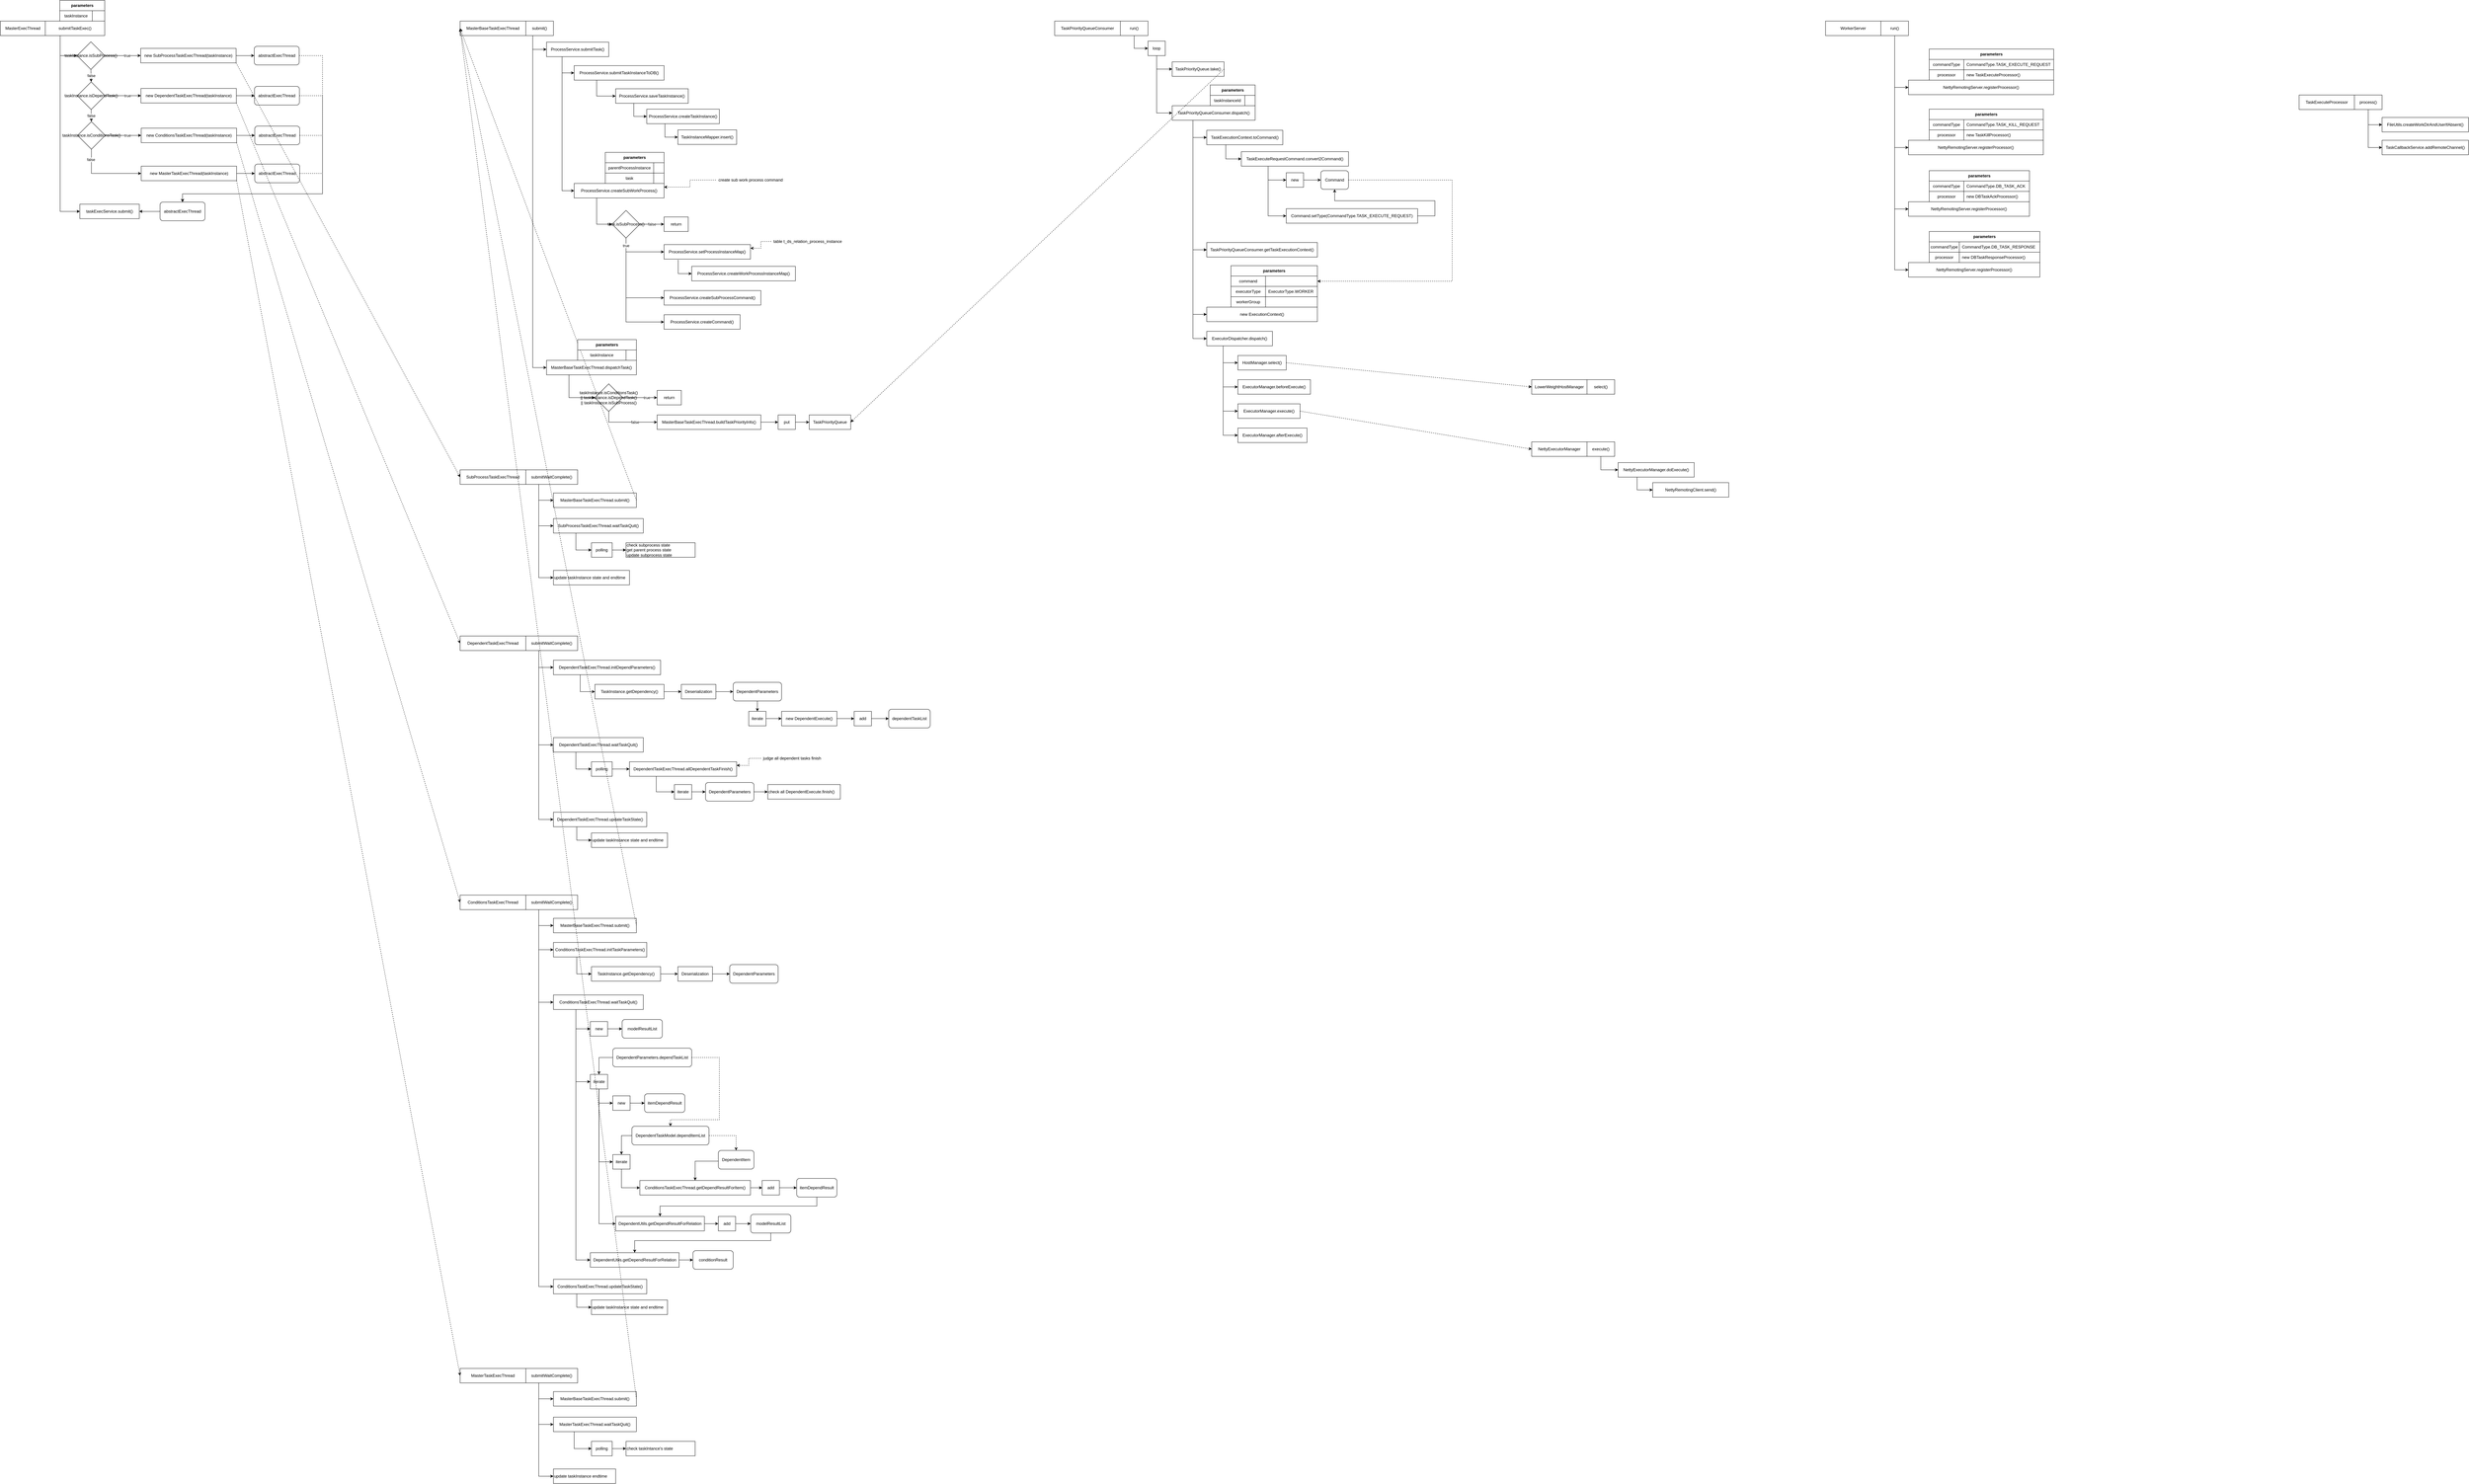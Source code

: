 <mxfile>
    <diagram id="2qA695B2ShTMCcvzxgT7" name="Page-1">
        <mxGraphModel dx="9981" dy="-15097" grid="1" gridSize="10" guides="1" tooltips="1" connect="1" arrows="1" fold="1" page="0" pageScale="1" pageWidth="827" pageHeight="1169" math="0" shadow="0">
            <root>
                <mxCell id="0"/>
                <mxCell id="1" parent="0"/>
                <mxCell id="83" style="edgeStyle=orthogonalEdgeStyle;rounded=0;orthogonalLoop=1;jettySize=auto;html=1;exitX=0.5;exitY=1;exitDx=0;exitDy=0;entryX=0;entryY=0.5;entryDx=0;entryDy=0;" edge="1" parent="1" source="67" target="81">
                    <mxGeometry relative="1" as="geometry"/>
                </mxCell>
                <mxCell id="86" style="edgeStyle=orthogonalEdgeStyle;rounded=0;orthogonalLoop=1;jettySize=auto;html=1;exitX=0.5;exitY=1;exitDx=0;exitDy=0;entryX=0;entryY=0.5;entryDx=0;entryDy=0;" edge="1" parent="1" source="67" target="84">
                    <mxGeometry relative="1" as="geometry"/>
                </mxCell>
                <mxCell id="2" style="edgeStyle=orthogonalEdgeStyle;rounded=0;orthogonalLoop=1;jettySize=auto;html=1;exitX=0.25;exitY=1;exitDx=0;exitDy=0;entryX=0;entryY=0.5;entryDx=0;entryDy=0;" parent="1" source="4" target="9" edge="1">
                    <mxGeometry relative="1" as="geometry"/>
                </mxCell>
                <mxCell id="3" style="edgeStyle=orthogonalEdgeStyle;rounded=0;orthogonalLoop=1;jettySize=auto;html=1;exitX=0.25;exitY=1;exitDx=0;exitDy=0;entryX=0;entryY=0.5;entryDx=0;entryDy=0;" parent="1" source="4" target="39" edge="1">
                    <mxGeometry relative="1" as="geometry"/>
                </mxCell>
                <mxCell id="4" value="submitTaskExec()" style="rounded=0;whiteSpace=wrap;html=1;" parent="1" vertex="1">
                    <mxGeometry x="-8050" y="16430" width="172" height="42" as="geometry"/>
                </mxCell>
                <mxCell id="5" value="MasterExecThread" style="rounded=0;whiteSpace=wrap;html=1;" parent="1" vertex="1">
                    <mxGeometry x="-8180" y="16430" width="130" height="42" as="geometry"/>
                </mxCell>
                <mxCell id="6" style="edgeStyle=orthogonalEdgeStyle;rounded=0;orthogonalLoop=1;jettySize=auto;html=1;entryX=0;entryY=0.5;entryDx=0;entryDy=0;" parent="1" source="9" target="17" edge="1">
                    <mxGeometry relative="1" as="geometry"/>
                </mxCell>
                <mxCell id="7" value="true" style="edgeLabel;html=1;align=center;verticalAlign=middle;resizable=0;points=[];" parent="6" vertex="1" connectable="0">
                    <mxGeometry x="0.237" relative="1" as="geometry">
                        <mxPoint as="offset"/>
                    </mxGeometry>
                </mxCell>
                <mxCell id="8" value="false" style="edgeStyle=orthogonalEdgeStyle;rounded=0;orthogonalLoop=1;jettySize=auto;html=1;exitX=0.5;exitY=1;exitDx=0;exitDy=0;entryX=0.5;entryY=0;entryDx=0;entryDy=0;" parent="1" source="9" target="21" edge="1">
                    <mxGeometry relative="1" as="geometry"/>
                </mxCell>
                <mxCell id="9" value="taskInstance.isSubProcess()" style="rhombus;whiteSpace=wrap;html=1;" parent="1" vertex="1">
                    <mxGeometry x="-7958" y="16490" width="80" height="80" as="geometry"/>
                </mxCell>
                <mxCell id="10" value="parameters" style="shape=table;html=1;whiteSpace=wrap;startSize=30;container=1;collapsible=0;childLayout=tableLayout;fixedRows=1;rowLines=0;fontStyle=1;align=center;" parent="1" vertex="1">
                    <mxGeometry x="-8008" y="16370" width="130" height="60" as="geometry"/>
                </mxCell>
                <mxCell id="11" value="" style="shape=partialRectangle;html=1;whiteSpace=wrap;collapsible=0;dropTarget=0;pointerEvents=0;fillColor=none;top=0;left=0;bottom=1;right=0;points=[[0,0.5],[1,0.5]];portConstraint=eastwest;" parent="10" vertex="1">
                    <mxGeometry y="30" width="130" height="30" as="geometry"/>
                </mxCell>
                <mxCell id="12" value="taskInstance" style="shape=partialRectangle;html=1;whiteSpace=wrap;connectable=0;fillColor=none;top=0;left=0;bottom=0;right=0;overflow=hidden;" parent="11" vertex="1">
                    <mxGeometry width="94" height="30" as="geometry"/>
                </mxCell>
                <mxCell id="13" value="" style="shape=partialRectangle;html=1;whiteSpace=wrap;connectable=0;fillColor=none;top=0;left=0;bottom=0;right=0;align=left;spacingLeft=6;overflow=hidden;" parent="11" vertex="1">
                    <mxGeometry x="94" width="36" height="30" as="geometry"/>
                </mxCell>
                <mxCell id="14" style="edgeStyle=orthogonalEdgeStyle;rounded=0;orthogonalLoop=1;jettySize=auto;html=1;entryX=0.5;entryY=0;entryDx=0;entryDy=0;dashed=1" parent="1" source="15" target="41" edge="1">
                    <mxGeometry relative="1" as="geometry">
                        <Array as="points">
                            <mxPoint x="-7248" y="16530"/>
                            <mxPoint x="-7248" y="16930"/>
                            <mxPoint x="-7653" y="16930"/>
                        </Array>
                    </mxGeometry>
                </mxCell>
                <mxCell id="15" value="abstractExecThread" style="rounded=1;whiteSpace=wrap;html=1;" parent="1" vertex="1">
                    <mxGeometry x="-7445.5" y="16503" width="130" height="54" as="geometry"/>
                </mxCell>
                <mxCell id="16" style="edgeStyle=orthogonalEdgeStyle;rounded=0;orthogonalLoop=1;jettySize=auto;html=1;entryX=0;entryY=0.5;entryDx=0;entryDy=0;" parent="1" source="17" target="15" edge="1">
                    <mxGeometry relative="1" as="geometry"/>
                </mxCell>
                <mxCell id="17" value="new SubProcessTaskExecThread(taskInstance)" style="rounded=0;whiteSpace=wrap;html=1;" parent="1" vertex="1">
                    <mxGeometry x="-7774" y="16509" width="276" height="42" as="geometry"/>
                </mxCell>
                <mxCell id="18" style="edgeStyle=orthogonalEdgeStyle;rounded=0;orthogonalLoop=1;jettySize=auto;html=1;entryX=0;entryY=0.5;entryDx=0;entryDy=0;" parent="1" source="21" target="25" edge="1">
                    <mxGeometry relative="1" as="geometry"/>
                </mxCell>
                <mxCell id="19" value="true" style="edgeLabel;html=1;align=center;verticalAlign=middle;resizable=0;points=[];" parent="18" vertex="1" connectable="0">
                    <mxGeometry x="0.237" relative="1" as="geometry">
                        <mxPoint as="offset"/>
                    </mxGeometry>
                </mxCell>
                <mxCell id="20" value="false" style="edgeStyle=orthogonalEdgeStyle;rounded=0;orthogonalLoop=1;jettySize=auto;html=1;entryX=0.5;entryY=0;entryDx=0;entryDy=0;" parent="1" source="21" target="30" edge="1">
                    <mxGeometry relative="1" as="geometry"/>
                </mxCell>
                <mxCell id="21" value="taskInstance.isDependTask()" style="rhombus;whiteSpace=wrap;html=1;" parent="1" vertex="1">
                    <mxGeometry x="-7957.25" y="16606" width="80" height="80" as="geometry"/>
                </mxCell>
                <mxCell id="22" style="edgeStyle=orthogonalEdgeStyle;rounded=0;orthogonalLoop=1;jettySize=auto;html=1;entryX=0.5;entryY=0;entryDx=0;entryDy=0;dashed=1" parent="1" source="23" target="41" edge="1">
                    <mxGeometry relative="1" as="geometry">
                        <Array as="points">
                            <mxPoint x="-7248" y="16646"/>
                            <mxPoint x="-7248" y="16930"/>
                            <mxPoint x="-7653" y="16930"/>
                        </Array>
                    </mxGeometry>
                </mxCell>
                <mxCell id="23" value="abstractExecThread" style="rounded=1;whiteSpace=wrap;html=1;" parent="1" vertex="1">
                    <mxGeometry x="-7444.75" y="16619" width="130" height="54" as="geometry"/>
                </mxCell>
                <mxCell id="24" style="edgeStyle=orthogonalEdgeStyle;rounded=0;orthogonalLoop=1;jettySize=auto;html=1;entryX=0;entryY=0.5;entryDx=0;entryDy=0;" parent="1" source="25" target="23" edge="1">
                    <mxGeometry relative="1" as="geometry"/>
                </mxCell>
                <mxCell id="25" value="new DependentTaskExecThread(taskInstance)" style="rounded=0;whiteSpace=wrap;html=1;" parent="1" vertex="1">
                    <mxGeometry x="-7773.25" y="16625" width="276" height="42" as="geometry"/>
                </mxCell>
                <mxCell id="26" style="edgeStyle=orthogonalEdgeStyle;rounded=0;orthogonalLoop=1;jettySize=auto;html=1;entryX=0;entryY=0.5;entryDx=0;entryDy=0;" parent="1" source="30" target="34" edge="1">
                    <mxGeometry relative="1" as="geometry"/>
                </mxCell>
                <mxCell id="27" value="true" style="edgeLabel;html=1;align=center;verticalAlign=middle;resizable=0;points=[];" parent="26" vertex="1" connectable="0">
                    <mxGeometry x="0.237" relative="1" as="geometry">
                        <mxPoint as="offset"/>
                    </mxGeometry>
                </mxCell>
                <mxCell id="28" style="edgeStyle=orthogonalEdgeStyle;rounded=0;orthogonalLoop=1;jettySize=auto;html=1;entryX=0;entryY=0.5;entryDx=0;entryDy=0;" parent="1" source="30" target="38" edge="1">
                    <mxGeometry relative="1" as="geometry">
                        <Array as="points">
                            <mxPoint x="-7916" y="16871"/>
                        </Array>
                    </mxGeometry>
                </mxCell>
                <mxCell id="29" value="false" style="edgeLabel;html=1;align=center;verticalAlign=middle;resizable=0;points=[];" parent="28" vertex="1" connectable="0">
                    <mxGeometry x="-0.856" y="-1" relative="1" as="geometry">
                        <mxPoint x="-0.5" y="14" as="offset"/>
                    </mxGeometry>
                </mxCell>
                <mxCell id="30" value="taskInstance.isConditionsTask()" style="rhombus;whiteSpace=wrap;html=1;" parent="1" vertex="1">
                    <mxGeometry x="-7956.5" y="16721" width="80" height="80" as="geometry"/>
                </mxCell>
                <mxCell id="31" style="edgeStyle=orthogonalEdgeStyle;rounded=0;orthogonalLoop=1;jettySize=auto;html=1;entryX=0.5;entryY=0;entryDx=0;entryDy=0;dashed=1" parent="1" source="32" target="41" edge="1">
                    <mxGeometry relative="1" as="geometry">
                        <Array as="points">
                            <mxPoint x="-7248" y="16761"/>
                            <mxPoint x="-7248" y="16930"/>
                            <mxPoint x="-7653" y="16930"/>
                        </Array>
                    </mxGeometry>
                </mxCell>
                <mxCell id="32" value="abstractExecThread" style="rounded=1;whiteSpace=wrap;html=1;" parent="1" vertex="1">
                    <mxGeometry x="-7444" y="16734" width="130" height="54" as="geometry"/>
                </mxCell>
                <mxCell id="33" style="edgeStyle=orthogonalEdgeStyle;rounded=0;orthogonalLoop=1;jettySize=auto;html=1;entryX=0;entryY=0.5;entryDx=0;entryDy=0;" parent="1" source="34" target="32" edge="1">
                    <mxGeometry relative="1" as="geometry"/>
                </mxCell>
                <mxCell id="34" value="new ConditionsTaskExecThread(taskInstance)" style="rounded=0;whiteSpace=wrap;html=1;" parent="1" vertex="1">
                    <mxGeometry x="-7772.5" y="16740" width="276" height="42" as="geometry"/>
                </mxCell>
                <mxCell id="35" style="edgeStyle=orthogonalEdgeStyle;rounded=0;orthogonalLoop=1;jettySize=auto;html=1;entryX=0.5;entryY=0;entryDx=0;entryDy=0;dashed=1" parent="1" source="36" target="41" edge="1">
                    <mxGeometry relative="1" as="geometry">
                        <Array as="points">
                            <mxPoint x="-7248" y="16871"/>
                            <mxPoint x="-7248" y="16930"/>
                            <mxPoint x="-7653" y="16930"/>
                        </Array>
                    </mxGeometry>
                </mxCell>
                <mxCell id="36" value="abstractExecThread" style="rounded=1;whiteSpace=wrap;html=1;" parent="1" vertex="1">
                    <mxGeometry x="-7444" y="16844" width="130" height="54" as="geometry"/>
                </mxCell>
                <mxCell id="37" style="edgeStyle=orthogonalEdgeStyle;rounded=0;orthogonalLoop=1;jettySize=auto;html=1;entryX=0;entryY=0.5;entryDx=0;entryDy=0;" parent="1" source="38" target="36" edge="1">
                    <mxGeometry relative="1" as="geometry"/>
                </mxCell>
                <mxCell id="38" value="new MasterTaskExecThread(taskInstance)" style="rounded=0;whiteSpace=wrap;html=1;" parent="1" vertex="1">
                    <mxGeometry x="-7772.5" y="16850" width="276" height="42" as="geometry"/>
                </mxCell>
                <mxCell id="39" value="taskExecService.submit()" style="rounded=0;whiteSpace=wrap;html=1;" parent="1" vertex="1">
                    <mxGeometry x="-7950.01" y="16960" width="172.01" height="42" as="geometry"/>
                </mxCell>
                <mxCell id="40" style="edgeStyle=orthogonalEdgeStyle;rounded=0;orthogonalLoop=1;jettySize=auto;html=1;entryX=1;entryY=0.5;entryDx=0;entryDy=0;" parent="1" source="41" target="39" edge="1">
                    <mxGeometry relative="1" as="geometry"/>
                </mxCell>
                <mxCell id="41" value="abstractExecThread" style="rounded=1;whiteSpace=wrap;html=1;" parent="1" vertex="1">
                    <mxGeometry x="-7718" y="16954" width="130" height="54" as="geometry"/>
                </mxCell>
                <mxCell id="47" style="edgeStyle=orthogonalEdgeStyle;rounded=0;orthogonalLoop=1;jettySize=auto;html=1;exitX=0.25;exitY=1;exitDx=0;exitDy=0;entryX=0;entryY=0.5;entryDx=0;entryDy=0;" edge="1" parent="1" source="42" target="44">
                    <mxGeometry relative="1" as="geometry"/>
                </mxCell>
                <mxCell id="113" style="edgeStyle=orthogonalEdgeStyle;rounded=0;orthogonalLoop=1;jettySize=auto;html=1;exitX=0.25;exitY=1;exitDx=0;exitDy=0;entryX=0;entryY=0.5;entryDx=0;entryDy=0;" edge="1" parent="1" source="42" target="110">
                    <mxGeometry relative="1" as="geometry"/>
                </mxCell>
                <mxCell id="141" style="edgeStyle=orthogonalEdgeStyle;rounded=0;orthogonalLoop=1;jettySize=auto;html=1;exitX=0.25;exitY=1;exitDx=0;exitDy=0;entryX=0;entryY=0.5;entryDx=0;entryDy=0;" edge="1" parent="1" source="42" target="139">
                    <mxGeometry relative="1" as="geometry"/>
                </mxCell>
                <mxCell id="42" value="submitWaitComplete()" style="rounded=0;whiteSpace=wrap;html=1;" parent="1" vertex="1">
                    <mxGeometry x="-6660" y="17729" width="150" height="42" as="geometry"/>
                </mxCell>
                <mxCell id="43" value="SubProcessTaskExecThread" style="rounded=0;whiteSpace=wrap;html=1;" parent="1" vertex="1">
                    <mxGeometry x="-6850" y="17729" width="190" height="42" as="geometry"/>
                </mxCell>
                <mxCell id="44" value="MasterBaseTaskExecThread.submit()" style="rounded=0;whiteSpace=wrap;html=1;" parent="1" vertex="1">
                    <mxGeometry x="-6580" y="17796" width="240" height="42" as="geometry"/>
                </mxCell>
                <mxCell id="51" style="edgeStyle=orthogonalEdgeStyle;rounded=0;orthogonalLoop=1;jettySize=auto;html=1;exitX=0.25;exitY=1;exitDx=0;exitDy=0;entryX=0;entryY=0.5;entryDx=0;entryDy=0;" edge="1" parent="1" source="45" target="49">
                    <mxGeometry relative="1" as="geometry"/>
                </mxCell>
                <mxCell id="90" style="edgeStyle=orthogonalEdgeStyle;rounded=0;orthogonalLoop=1;jettySize=auto;html=1;exitX=0.25;exitY=1;exitDx=0;exitDy=0;entryX=0;entryY=0.5;entryDx=0;entryDy=0;" edge="1" parent="1" source="45" target="87">
                    <mxGeometry relative="1" as="geometry"/>
                </mxCell>
                <mxCell id="45" value="submit()" style="rounded=0;whiteSpace=wrap;html=1;" vertex="1" parent="1">
                    <mxGeometry x="-6660" y="16430" width="80" height="42" as="geometry"/>
                </mxCell>
                <mxCell id="46" value="MasterBaseTaskExecThread" style="rounded=0;whiteSpace=wrap;html=1;" vertex="1" parent="1">
                    <mxGeometry x="-6850" y="16430" width="190" height="42" as="geometry"/>
                </mxCell>
                <mxCell id="54" style="edgeStyle=orthogonalEdgeStyle;rounded=0;orthogonalLoop=1;jettySize=auto;html=1;exitX=0.25;exitY=1;exitDx=0;exitDy=0;entryX=0;entryY=0.5;entryDx=0;entryDy=0;" edge="1" parent="1" source="49" target="52">
                    <mxGeometry relative="1" as="geometry"/>
                </mxCell>
                <mxCell id="57" style="edgeStyle=orthogonalEdgeStyle;rounded=0;orthogonalLoop=1;jettySize=auto;html=1;exitX=0.25;exitY=1;exitDx=0;exitDy=0;entryX=0;entryY=0.5;entryDx=0;entryDy=0;" edge="1" parent="1" source="49" target="55">
                    <mxGeometry relative="1" as="geometry"/>
                </mxCell>
                <mxCell id="49" value="ProcessService.submitTask()" style="rounded=0;whiteSpace=wrap;html=1;" vertex="1" parent="1">
                    <mxGeometry x="-6600" y="16491" width="180" height="42" as="geometry"/>
                </mxCell>
                <mxCell id="213" style="edgeStyle=orthogonalEdgeStyle;rounded=0;orthogonalLoop=1;jettySize=auto;html=1;exitX=0.25;exitY=1;exitDx=0;exitDy=0;entryX=0;entryY=0.5;entryDx=0;entryDy=0;" edge="1" parent="1" source="52" target="211">
                    <mxGeometry relative="1" as="geometry"/>
                </mxCell>
                <mxCell id="52" value="ProcessService.submitTaskInstanceToDB()" style="rounded=0;whiteSpace=wrap;html=1;" vertex="1" parent="1">
                    <mxGeometry x="-6520" y="16559" width="260" height="42" as="geometry"/>
                </mxCell>
                <mxCell id="68" style="edgeStyle=orthogonalEdgeStyle;rounded=0;orthogonalLoop=1;jettySize=auto;html=1;exitX=0.25;exitY=1;exitDx=0;exitDy=0;entryX=0;entryY=0.5;entryDx=0;entryDy=0;" edge="1" parent="1" source="55" target="67">
                    <mxGeometry relative="1" as="geometry"/>
                </mxCell>
                <mxCell id="55" value="ProcessService.createSubWorkProcess()" style="rounded=0;whiteSpace=wrap;html=1;" vertex="1" parent="1">
                    <mxGeometry x="-6520" y="16900" width="260" height="42" as="geometry"/>
                </mxCell>
                <mxCell id="59" style="edgeStyle=orthogonalEdgeStyle;rounded=0;orthogonalLoop=1;jettySize=auto;html=1;entryX=1;entryY=0.25;entryDx=0;entryDy=0;dashed=1" edge="1" parent="1" source="58" target="55">
                    <mxGeometry relative="1" as="geometry"/>
                </mxCell>
                <mxCell id="58" value="create sub work process command" style="text;html=1;align=center;verticalAlign=middle;resizable=0;points=[];autosize=1;" vertex="1" parent="1">
                    <mxGeometry x="-6110" y="16880" width="200" height="20" as="geometry"/>
                </mxCell>
                <mxCell id="60" value="parameters" style="shape=table;html=1;whiteSpace=wrap;startSize=30;container=1;collapsible=0;childLayout=tableLayout;fixedRows=1;rowLines=0;fontStyle=1;align=center;" vertex="1" parent="1">
                    <mxGeometry x="-6430" y="16810" width="170" height="90" as="geometry"/>
                </mxCell>
                <mxCell id="61" value="" style="shape=partialRectangle;html=1;whiteSpace=wrap;collapsible=0;dropTarget=0;pointerEvents=0;fillColor=none;top=0;left=0;bottom=1;right=0;points=[[0,0.5],[1,0.5]];portConstraint=eastwest;" vertex="1" parent="60">
                    <mxGeometry y="30" width="170" height="30" as="geometry"/>
                </mxCell>
                <mxCell id="62" value="parentProcessInstance" style="shape=partialRectangle;html=1;whiteSpace=wrap;connectable=0;fillColor=none;top=0;left=0;bottom=0;right=0;overflow=hidden;" vertex="1" parent="61">
                    <mxGeometry width="140" height="30" as="geometry"/>
                </mxCell>
                <mxCell id="63" value="" style="shape=partialRectangle;html=1;whiteSpace=wrap;connectable=0;fillColor=none;top=0;left=0;bottom=0;right=0;align=left;spacingLeft=6;overflow=hidden;" vertex="1" parent="61">
                    <mxGeometry x="140" width="30" height="30" as="geometry"/>
                </mxCell>
                <mxCell id="64" value="" style="shape=partialRectangle;html=1;whiteSpace=wrap;collapsible=0;dropTarget=0;pointerEvents=0;fillColor=none;top=0;left=0;bottom=1;right=0;points=[[0,0.5],[1,0.5]];portConstraint=eastwest;" vertex="1" parent="60">
                    <mxGeometry y="60" width="170" height="30" as="geometry"/>
                </mxCell>
                <mxCell id="65" value="task" style="shape=partialRectangle;html=1;whiteSpace=wrap;connectable=0;fillColor=none;top=0;left=0;bottom=0;right=0;overflow=hidden;" vertex="1" parent="64">
                    <mxGeometry width="140" height="30" as="geometry"/>
                </mxCell>
                <mxCell id="66" value="" style="shape=partialRectangle;html=1;whiteSpace=wrap;connectable=0;fillColor=none;top=0;left=0;bottom=0;right=0;align=left;spacingLeft=6;overflow=hidden;" vertex="1" parent="64">
                    <mxGeometry x="140" width="30" height="30" as="geometry"/>
                </mxCell>
                <mxCell id="71" value="false" style="edgeStyle=orthogonalEdgeStyle;rounded=0;orthogonalLoop=1;jettySize=auto;html=1;" edge="1" parent="1" source="67" target="70">
                    <mxGeometry relative="1" as="geometry"/>
                </mxCell>
                <mxCell id="75" value="true" style="edgeStyle=orthogonalEdgeStyle;rounded=0;orthogonalLoop=1;jettySize=auto;html=1;entryX=0;entryY=0.5;entryDx=0;entryDy=0;exitX=0.5;exitY=1;exitDx=0;exitDy=0;" edge="1" parent="1" source="67" target="73">
                    <mxGeometry x="-0.707" relative="1" as="geometry">
                        <mxPoint x="-6370" y="17077" as="sourcePoint"/>
                        <Array as="points">
                            <mxPoint x="-6370" y="17098"/>
                        </Array>
                        <mxPoint as="offset"/>
                    </mxGeometry>
                </mxCell>
                <mxCell id="67" value="task.isSubProcess()" style="rhombus;whiteSpace=wrap;html=1;" vertex="1" parent="1">
                    <mxGeometry x="-6410" y="16978" width="80" height="80" as="geometry"/>
                </mxCell>
                <mxCell id="70" value="return" style="rounded=0;whiteSpace=wrap;html=1;" vertex="1" parent="1">
                    <mxGeometry x="-6260" y="16997" width="70" height="42" as="geometry"/>
                </mxCell>
                <mxCell id="80" style="edgeStyle=orthogonalEdgeStyle;rounded=0;orthogonalLoop=1;jettySize=auto;html=1;entryX=0;entryY=0.5;entryDx=0;entryDy=0;exitX=0.164;exitY=1.048;exitDx=0;exitDy=0;exitPerimeter=0;" edge="1" parent="1" source="73" target="78">
                    <mxGeometry relative="1" as="geometry">
                        <mxPoint x="-6370" y="17079" as="sourcePoint"/>
                        <Array as="points">
                            <mxPoint x="-6219" y="17161"/>
                        </Array>
                    </mxGeometry>
                </mxCell>
                <mxCell id="73" value="ProcessService.setProcessInstanceMap()" style="rounded=0;whiteSpace=wrap;html=1;" vertex="1" parent="1">
                    <mxGeometry x="-6260" y="17077" width="250" height="42" as="geometry"/>
                </mxCell>
                <mxCell id="77" style="edgeStyle=orthogonalEdgeStyle;rounded=0;orthogonalLoop=1;jettySize=auto;html=1;entryX=1;entryY=0.25;entryDx=0;entryDy=0;dashed=1" edge="1" parent="1" source="76" target="73">
                    <mxGeometry relative="1" as="geometry"/>
                </mxCell>
                <mxCell id="76" value="table t_ds_relation_process_instance" style="text;html=1;align=center;verticalAlign=middle;resizable=0;points=[];autosize=1;" vertex="1" parent="1">
                    <mxGeometry x="-5950" y="17058" width="210" height="20" as="geometry"/>
                </mxCell>
                <mxCell id="78" value="ProcessService.createWorkProcessInstanceMap()" style="rounded=0;whiteSpace=wrap;html=1;" vertex="1" parent="1">
                    <mxGeometry x="-6180" y="17140" width="300" height="42" as="geometry"/>
                </mxCell>
                <mxCell id="81" value="ProcessService.createSubProcessCommand()" style="rounded=0;whiteSpace=wrap;html=1;" vertex="1" parent="1">
                    <mxGeometry x="-6260" y="17210" width="280" height="42" as="geometry"/>
                </mxCell>
                <mxCell id="84" value="ProcessService.createCommand()" style="rounded=0;whiteSpace=wrap;html=1;" vertex="1" parent="1">
                    <mxGeometry x="-6260" y="17280" width="220" height="42" as="geometry"/>
                </mxCell>
                <mxCell id="99" style="edgeStyle=orthogonalEdgeStyle;rounded=0;orthogonalLoop=1;jettySize=auto;html=1;exitX=0.25;exitY=1;exitDx=0;exitDy=0;entryX=0;entryY=0.5;entryDx=0;entryDy=0;" edge="1" parent="1" source="87" target="98">
                    <mxGeometry relative="1" as="geometry"/>
                </mxCell>
                <mxCell id="87" value="MasterBaseTaskExecThread.dispatchTask()" style="rounded=0;whiteSpace=wrap;html=1;" vertex="1" parent="1">
                    <mxGeometry x="-6600" y="17412" width="260" height="42" as="geometry"/>
                </mxCell>
                <mxCell id="48" style="rounded=0;orthogonalLoop=1;jettySize=auto;html=1;exitX=1;exitY=0.5;exitDx=0;exitDy=0;entryX=0;entryY=0.5;entryDx=0;entryDy=0;dashed=1" edge="1" parent="1" source="44" target="46">
                    <mxGeometry relative="1" as="geometry"/>
                </mxCell>
                <mxCell id="91" value="parameters" style="shape=table;html=1;whiteSpace=wrap;startSize=30;container=1;collapsible=0;childLayout=tableLayout;fixedRows=1;rowLines=0;fontStyle=1;align=center;" vertex="1" parent="1">
                    <mxGeometry x="-6510" y="17352" width="170" height="60" as="geometry"/>
                </mxCell>
                <mxCell id="92" value="" style="shape=partialRectangle;html=1;whiteSpace=wrap;collapsible=0;dropTarget=0;pointerEvents=0;fillColor=none;top=0;left=0;bottom=1;right=0;points=[[0,0.5],[1,0.5]];portConstraint=eastwest;" vertex="1" parent="91">
                    <mxGeometry y="30" width="170" height="30" as="geometry"/>
                </mxCell>
                <mxCell id="93" value="taskInstance" style="shape=partialRectangle;html=1;whiteSpace=wrap;connectable=0;fillColor=none;top=0;left=0;bottom=0;right=0;overflow=hidden;" vertex="1" parent="92">
                    <mxGeometry width="140" height="30" as="geometry"/>
                </mxCell>
                <mxCell id="94" value="" style="shape=partialRectangle;html=1;whiteSpace=wrap;connectable=0;fillColor=none;top=0;left=0;bottom=0;right=0;align=left;spacingLeft=6;overflow=hidden;" vertex="1" parent="92">
                    <mxGeometry x="140" width="30" height="30" as="geometry"/>
                </mxCell>
                <mxCell id="101" value="true" style="edgeStyle=orthogonalEdgeStyle;rounded=0;orthogonalLoop=1;jettySize=auto;html=1;" edge="1" parent="1" source="98" target="100">
                    <mxGeometry x="0.4" relative="1" as="geometry">
                        <mxPoint as="offset"/>
                    </mxGeometry>
                </mxCell>
                <mxCell id="104" style="edgeStyle=orthogonalEdgeStyle;rounded=0;orthogonalLoop=1;jettySize=auto;html=1;entryX=0;entryY=0.5;entryDx=0;entryDy=0;exitX=0.5;exitY=1;exitDx=0;exitDy=0;" edge="1" parent="1" source="98" target="102">
                    <mxGeometry relative="1" as="geometry">
                        <Array as="points">
                            <mxPoint x="-6420" y="17591"/>
                        </Array>
                    </mxGeometry>
                </mxCell>
                <mxCell id="106" value="false" style="edgeLabel;html=1;align=center;verticalAlign=middle;resizable=0;points=[];" vertex="1" connectable="0" parent="104">
                    <mxGeometry x="-0.13" y="-1" relative="1" as="geometry">
                        <mxPoint x="32" y="-1" as="offset"/>
                    </mxGeometry>
                </mxCell>
                <mxCell id="98" value="taskInstance.isConditionsTask() || taskInstance.isDependTask() || taskInstance.isSubProcess()" style="rhombus;whiteSpace=wrap;html=1;" vertex="1" parent="1">
                    <mxGeometry x="-6460" y="17480" width="80" height="80" as="geometry"/>
                </mxCell>
                <mxCell id="100" value="return" style="rounded=0;whiteSpace=wrap;html=1;" vertex="1" parent="1">
                    <mxGeometry x="-6280" y="17499" width="70" height="42" as="geometry"/>
                </mxCell>
                <mxCell id="107" style="edgeStyle=orthogonalEdgeStyle;rounded=0;orthogonalLoop=1;jettySize=auto;html=1;" edge="1" parent="1" source="102" target="105">
                    <mxGeometry relative="1" as="geometry"/>
                </mxCell>
                <mxCell id="102" value="MasterBaseTaskExecThread.buildTaskPriorityInfo()" style="rounded=0;whiteSpace=wrap;html=1;" vertex="1" parent="1">
                    <mxGeometry x="-6280" y="17570" width="300" height="42" as="geometry"/>
                </mxCell>
                <mxCell id="109" value="" style="edgeStyle=orthogonalEdgeStyle;rounded=0;orthogonalLoop=1;jettySize=auto;html=1;" edge="1" parent="1" source="105" target="108">
                    <mxGeometry relative="1" as="geometry"/>
                </mxCell>
                <mxCell id="105" value="put" style="rounded=0;whiteSpace=wrap;html=1;" vertex="1" parent="1">
                    <mxGeometry x="-5930" y="17570" width="50" height="42" as="geometry"/>
                </mxCell>
                <mxCell id="108" value="TaskPriorityQueue" style="rounded=0;whiteSpace=wrap;html=1;" vertex="1" parent="1">
                    <mxGeometry x="-5840" y="17570" width="120" height="42" as="geometry"/>
                </mxCell>
                <mxCell id="133" style="edgeStyle=orthogonalEdgeStyle;rounded=0;orthogonalLoop=1;jettySize=auto;html=1;exitX=0.25;exitY=1;exitDx=0;exitDy=0;entryX=0;entryY=0.5;entryDx=0;entryDy=0;" edge="1" parent="1" source="110" target="129">
                    <mxGeometry relative="1" as="geometry"/>
                </mxCell>
                <mxCell id="110" value="SubProcessTaskExecThread.waitTaskQuit()" style="rounded=0;whiteSpace=wrap;html=1;" vertex="1" parent="1">
                    <mxGeometry x="-6580" y="17870" width="260" height="42" as="geometry"/>
                </mxCell>
                <mxCell id="124" value="&lt;span&gt;check subprocess state&lt;br&gt;get parent process state&lt;br&gt;update subprocess state&lt;/span&gt;" style="rounded=0;whiteSpace=wrap;html=1;align=left" vertex="1" parent="1">
                    <mxGeometry x="-6370" y="17940" width="200" height="42" as="geometry"/>
                </mxCell>
                <mxCell id="134" style="edgeStyle=orthogonalEdgeStyle;rounded=0;orthogonalLoop=1;jettySize=auto;html=1;" edge="1" parent="1" source="129" target="124">
                    <mxGeometry relative="1" as="geometry"/>
                </mxCell>
                <mxCell id="129" value="polling" style="rounded=0;whiteSpace=wrap;html=1;" vertex="1" parent="1">
                    <mxGeometry x="-6470" y="17940" width="60" height="42" as="geometry"/>
                </mxCell>
                <mxCell id="139" value="update taskInstance state and endtime" style="rounded=0;whiteSpace=wrap;html=1;align=left" vertex="1" parent="1">
                    <mxGeometry x="-6580" y="18020" width="220" height="42" as="geometry"/>
                </mxCell>
                <mxCell id="142" style="rounded=0;orthogonalLoop=1;jettySize=auto;html=1;entryX=0;entryY=0.5;entryDx=0;entryDy=0;exitX=1;exitY=1;exitDx=0;exitDy=0;dashed=1" edge="1" parent="1" source="17" target="43">
                    <mxGeometry relative="1" as="geometry"/>
                </mxCell>
                <mxCell id="144" style="edgeStyle=orthogonalEdgeStyle;rounded=0;orthogonalLoop=1;jettySize=auto;html=1;exitX=0.25;exitY=1;exitDx=0;exitDy=0;entryX=0;entryY=0.5;entryDx=0;entryDy=0;" edge="1" source="146" target="150" parent="1">
                    <mxGeometry relative="1" as="geometry"/>
                </mxCell>
                <mxCell id="145" style="edgeStyle=orthogonalEdgeStyle;rounded=0;orthogonalLoop=1;jettySize=auto;html=1;exitX=0.25;exitY=1;exitDx=0;exitDy=0;entryX=0;entryY=0.5;entryDx=0;entryDy=0;" edge="1" source="146" target="194" parent="1">
                    <mxGeometry relative="1" as="geometry"/>
                </mxCell>
                <mxCell id="166" style="edgeStyle=orthogonalEdgeStyle;rounded=0;orthogonalLoop=1;jettySize=auto;html=1;exitX=0.25;exitY=1;exitDx=0;exitDy=0;entryX=0;entryY=0.5;entryDx=0;entryDy=0;" edge="1" parent="1" source="146" target="163">
                    <mxGeometry relative="1" as="geometry"/>
                </mxCell>
                <mxCell id="146" value="submitWaitComplete()" style="rounded=0;whiteSpace=wrap;html=1;" vertex="1" parent="1">
                    <mxGeometry x="-6660" y="18210" width="150" height="42" as="geometry"/>
                </mxCell>
                <mxCell id="147" value="DependentTaskExecThread" style="rounded=0;whiteSpace=wrap;html=1;" vertex="1" parent="1">
                    <mxGeometry x="-6850" y="18210" width="190" height="42" as="geometry"/>
                </mxCell>
                <mxCell id="149" style="edgeStyle=orthogonalEdgeStyle;rounded=0;orthogonalLoop=1;jettySize=auto;html=1;exitX=0.25;exitY=1;exitDx=0;exitDy=0;entryX=0;entryY=0.5;entryDx=0;entryDy=0;" edge="1" source="150" target="153" parent="1">
                    <mxGeometry relative="1" as="geometry"/>
                </mxCell>
                <mxCell id="150" value="DependentTaskExecThread.waitTaskQuit()" style="rounded=0;whiteSpace=wrap;html=1;" vertex="1" parent="1">
                    <mxGeometry x="-6580" y="18504" width="260" height="42" as="geometry"/>
                </mxCell>
                <mxCell id="158" style="edgeStyle=orthogonalEdgeStyle;rounded=0;orthogonalLoop=1;jettySize=auto;html=1;entryX=0;entryY=0.5;entryDx=0;entryDy=0;" edge="1" parent="1" source="153" target="155">
                    <mxGeometry relative="1" as="geometry"/>
                </mxCell>
                <mxCell id="153" value="polling" style="rounded=0;whiteSpace=wrap;html=1;" vertex="1" parent="1">
                    <mxGeometry x="-6470" y="18574" width="60" height="42" as="geometry"/>
                </mxCell>
                <mxCell id="154" value="update taskInstance state and endtime" style="rounded=0;whiteSpace=wrap;html=1;align=left" vertex="1" parent="1">
                    <mxGeometry x="-6470" y="18780" width="220" height="42" as="geometry"/>
                </mxCell>
                <mxCell id="187" style="edgeStyle=orthogonalEdgeStyle;rounded=0;orthogonalLoop=1;jettySize=auto;html=1;exitX=0.25;exitY=1;exitDx=0;exitDy=0;entryX=0;entryY=0.5;entryDx=0;entryDy=0;" edge="1" parent="1" source="155" target="186">
                    <mxGeometry relative="1" as="geometry"/>
                </mxCell>
                <mxCell id="155" value="DependentTaskExecThread.allDependentTaskFinish()" style="rounded=0;whiteSpace=wrap;html=1;" vertex="1" parent="1">
                    <mxGeometry x="-6360" y="18574" width="310" height="42" as="geometry"/>
                </mxCell>
                <mxCell id="160" style="edgeStyle=orthogonalEdgeStyle;rounded=0;orthogonalLoop=1;jettySize=auto;html=1;entryX=1;entryY=0.25;entryDx=0;entryDy=0;dashed=1" edge="1" parent="1" source="159" target="155">
                    <mxGeometry relative="1" as="geometry"/>
                </mxCell>
                <mxCell id="159" value="judge all dependent tasks finish" style="text;html=1;align=center;verticalAlign=middle;resizable=0;points=[];autosize=1;" vertex="1" parent="1">
                    <mxGeometry x="-5980" y="18554" width="180" height="20" as="geometry"/>
                </mxCell>
                <mxCell id="169" style="edgeStyle=orthogonalEdgeStyle;rounded=0;orthogonalLoop=1;jettySize=auto;html=1;exitX=0.25;exitY=1;exitDx=0;exitDy=0;entryX=0;entryY=0.5;entryDx=0;entryDy=0;" edge="1" parent="1" source="163" target="167">
                    <mxGeometry relative="1" as="geometry"/>
                </mxCell>
                <mxCell id="163" value="DependentTaskExecThread.initDependParameters()" style="rounded=0;whiteSpace=wrap;html=1;" vertex="1" parent="1">
                    <mxGeometry x="-6580" y="18280" width="310" height="42" as="geometry"/>
                </mxCell>
                <mxCell id="173" value="" style="edgeStyle=orthogonalEdgeStyle;rounded=0;orthogonalLoop=1;jettySize=auto;html=1;" edge="1" parent="1" source="167" target="172">
                    <mxGeometry relative="1" as="geometry"/>
                </mxCell>
                <mxCell id="167" value="TaskInstance.getDependency()" style="rounded=0;whiteSpace=wrap;html=1" vertex="1" parent="1">
                    <mxGeometry x="-6460" y="18350" width="200" height="42" as="geometry"/>
                </mxCell>
                <mxCell id="177" style="edgeStyle=orthogonalEdgeStyle;rounded=0;orthogonalLoop=1;jettySize=auto;html=1;" edge="1" parent="1" source="172" target="176">
                    <mxGeometry relative="1" as="geometry"/>
                </mxCell>
                <mxCell id="172" value="Deserialization" style="rounded=0;whiteSpace=wrap;html=1" vertex="1" parent="1">
                    <mxGeometry x="-6210" y="18350" width="100" height="42" as="geometry"/>
                </mxCell>
                <mxCell id="179" style="edgeStyle=orthogonalEdgeStyle;rounded=0;orthogonalLoop=1;jettySize=auto;html=1;" edge="1" parent="1" source="176" target="178">
                    <mxGeometry relative="1" as="geometry"/>
                </mxCell>
                <mxCell id="176" value="DependentParameters" style="rounded=1;whiteSpace=wrap;html=1;" vertex="1" parent="1">
                    <mxGeometry x="-6060" y="18344" width="140" height="54" as="geometry"/>
                </mxCell>
                <mxCell id="181" value="" style="edgeStyle=orthogonalEdgeStyle;rounded=0;orthogonalLoop=1;jettySize=auto;html=1;" edge="1" parent="1" source="178" target="180">
                    <mxGeometry relative="1" as="geometry"/>
                </mxCell>
                <mxCell id="178" value="iterate" style="rounded=0;whiteSpace=wrap;html=1" vertex="1" parent="1">
                    <mxGeometry x="-6015" y="18428" width="50" height="42" as="geometry"/>
                </mxCell>
                <mxCell id="183" value="" style="edgeStyle=orthogonalEdgeStyle;rounded=0;orthogonalLoop=1;jettySize=auto;html=1;" edge="1" parent="1" source="180" target="182">
                    <mxGeometry relative="1" as="geometry"/>
                </mxCell>
                <mxCell id="180" value="new&amp;nbsp;DependentExecute()" style="rounded=0;whiteSpace=wrap;html=1" vertex="1" parent="1">
                    <mxGeometry x="-5920" y="18428" width="160" height="42" as="geometry"/>
                </mxCell>
                <mxCell id="185" style="edgeStyle=orthogonalEdgeStyle;rounded=0;orthogonalLoop=1;jettySize=auto;html=1;" edge="1" parent="1" source="182" target="184">
                    <mxGeometry relative="1" as="geometry"/>
                </mxCell>
                <mxCell id="182" value="add" style="rounded=0;whiteSpace=wrap;html=1" vertex="1" parent="1">
                    <mxGeometry x="-5710" y="18428" width="50" height="42" as="geometry"/>
                </mxCell>
                <mxCell id="184" value="dependentTaskList" style="rounded=1;whiteSpace=wrap;html=1;" vertex="1" parent="1">
                    <mxGeometry x="-5610" y="18422" width="120" height="54" as="geometry"/>
                </mxCell>
                <mxCell id="189" style="edgeStyle=orthogonalEdgeStyle;rounded=0;orthogonalLoop=1;jettySize=auto;html=1;" edge="1" parent="1" source="186" target="188">
                    <mxGeometry relative="1" as="geometry"/>
                </mxCell>
                <mxCell id="186" value="iterate" style="rounded=0;whiteSpace=wrap;html=1" vertex="1" parent="1">
                    <mxGeometry x="-6230" y="18640" width="50" height="42" as="geometry"/>
                </mxCell>
                <mxCell id="193" style="edgeStyle=orthogonalEdgeStyle;rounded=0;orthogonalLoop=1;jettySize=auto;html=1;entryX=0;entryY=0.5;entryDx=0;entryDy=0;" edge="1" parent="1" source="188" target="190">
                    <mxGeometry relative="1" as="geometry"/>
                </mxCell>
                <mxCell id="188" value="DependentParameters" style="rounded=1;whiteSpace=wrap;html=1;" vertex="1" parent="1">
                    <mxGeometry x="-6140" y="18634" width="140" height="54" as="geometry"/>
                </mxCell>
                <mxCell id="190" value="check all DependentExecute.finish()" style="rounded=0;whiteSpace=wrap;html=1;align=left" vertex="1" parent="1">
                    <mxGeometry x="-5960" y="18640" width="210" height="42" as="geometry"/>
                </mxCell>
                <mxCell id="196" style="edgeStyle=orthogonalEdgeStyle;rounded=0;orthogonalLoop=1;jettySize=auto;html=1;exitX=0.25;exitY=1;exitDx=0;exitDy=0;entryX=0;entryY=0.5;entryDx=0;entryDy=0;" edge="1" parent="1" source="194" target="154">
                    <mxGeometry relative="1" as="geometry"/>
                </mxCell>
                <mxCell id="194" value="DependentTaskExecThread.updateTaskState()" style="rounded=0;whiteSpace=wrap;html=1;" vertex="1" parent="1">
                    <mxGeometry x="-6580" y="18720" width="270" height="42" as="geometry"/>
                </mxCell>
                <mxCell id="197" style="rounded=0;orthogonalLoop=1;jettySize=auto;html=1;entryX=0;entryY=0.5;entryDx=0;entryDy=0;dashed=1;exitX=1;exitY=1;exitDx=0;exitDy=0;" edge="1" parent="1" source="25" target="147">
                    <mxGeometry relative="1" as="geometry"/>
                </mxCell>
                <mxCell id="198" style="edgeStyle=orthogonalEdgeStyle;rounded=0;orthogonalLoop=1;jettySize=auto;html=1;exitX=0.25;exitY=1;exitDx=0;exitDy=0;entryX=0;entryY=0.5;entryDx=0;entryDy=0;" edge="1" source="201" target="203" parent="1">
                    <mxGeometry relative="1" as="geometry"/>
                </mxCell>
                <mxCell id="199" style="edgeStyle=orthogonalEdgeStyle;rounded=0;orthogonalLoop=1;jettySize=auto;html=1;exitX=0.25;exitY=1;exitDx=0;exitDy=0;entryX=0;entryY=0.5;entryDx=0;entryDy=0;" edge="1" source="201" target="205" parent="1">
                    <mxGeometry relative="1" as="geometry"/>
                </mxCell>
                <mxCell id="238" style="edgeStyle=orthogonalEdgeStyle;rounded=0;orthogonalLoop=1;jettySize=auto;html=1;exitX=0.25;exitY=1;exitDx=0;exitDy=0;entryX=0;entryY=0.5;entryDx=0;entryDy=0;" edge="1" parent="1" source="201" target="224">
                    <mxGeometry relative="1" as="geometry"/>
                </mxCell>
                <mxCell id="242" style="edgeStyle=orthogonalEdgeStyle;rounded=0;orthogonalLoop=1;jettySize=auto;html=1;exitX=0.25;exitY=1;exitDx=0;exitDy=0;entryX=0;entryY=0.5;entryDx=0;entryDy=0;" edge="1" parent="1" source="201" target="241">
                    <mxGeometry relative="1" as="geometry"/>
                </mxCell>
                <mxCell id="201" value="submitWaitComplete()" style="rounded=0;whiteSpace=wrap;html=1;" vertex="1" parent="1">
                    <mxGeometry x="-6660" y="18960" width="150" height="42" as="geometry"/>
                </mxCell>
                <mxCell id="202" value="ConditionsTaskExecThread" style="rounded=0;whiteSpace=wrap;html=1;" vertex="1" parent="1">
                    <mxGeometry x="-6850" y="18960" width="190" height="42" as="geometry"/>
                </mxCell>
                <mxCell id="203" value="MasterBaseTaskExecThread.submit()" style="rounded=0;whiteSpace=wrap;html=1;" vertex="1" parent="1">
                    <mxGeometry x="-6580" y="19027" width="240" height="42" as="geometry"/>
                </mxCell>
                <mxCell id="261" style="edgeStyle=orthogonalEdgeStyle;rounded=0;orthogonalLoop=1;jettySize=auto;html=1;exitX=0.25;exitY=1;exitDx=0;exitDy=0;entryX=0;entryY=0.5;entryDx=0;entryDy=0;" edge="1" parent="1" source="205" target="244">
                    <mxGeometry relative="1" as="geometry"/>
                </mxCell>
                <mxCell id="281" style="edgeStyle=orthogonalEdgeStyle;rounded=0;orthogonalLoop=1;jettySize=auto;html=1;exitX=0.25;exitY=1;exitDx=0;exitDy=0;entryX=0;entryY=0.5;entryDx=0;entryDy=0;" edge="1" parent="1" source="205" target="279">
                    <mxGeometry relative="1" as="geometry"/>
                </mxCell>
                <mxCell id="302" style="edgeStyle=orthogonalEdgeStyle;rounded=0;orthogonalLoop=1;jettySize=auto;html=1;exitX=0.25;exitY=1;exitDx=0;exitDy=0;entryX=0;entryY=0.5;entryDx=0;entryDy=0;" edge="1" parent="1" source="205" target="298">
                    <mxGeometry relative="1" as="geometry"/>
                </mxCell>
                <mxCell id="205" value="ConditionsTaskExecThread.waitTaskQuit()" style="rounded=0;whiteSpace=wrap;html=1;" vertex="1" parent="1">
                    <mxGeometry x="-6580" y="19249" width="260" height="42" as="geometry"/>
                </mxCell>
                <mxCell id="219" style="edgeStyle=orthogonalEdgeStyle;rounded=0;orthogonalLoop=1;jettySize=auto;html=1;exitX=0.25;exitY=1;exitDx=0;exitDy=0;entryX=0;entryY=0.5;entryDx=0;entryDy=0;" edge="1" parent="1" source="211" target="216">
                    <mxGeometry relative="1" as="geometry"/>
                </mxCell>
                <mxCell id="211" value="ProcessService.saveTaskInstance()" style="rounded=0;whiteSpace=wrap;html=1;" vertex="1" parent="1">
                    <mxGeometry x="-6400" y="16626" width="210" height="42" as="geometry"/>
                </mxCell>
                <mxCell id="222" style="edgeStyle=orthogonalEdgeStyle;rounded=0;orthogonalLoop=1;jettySize=auto;html=1;exitX=0.25;exitY=1;exitDx=0;exitDy=0;entryX=0;entryY=0.5;entryDx=0;entryDy=0;" edge="1" parent="1" source="216" target="220">
                    <mxGeometry relative="1" as="geometry"/>
                </mxCell>
                <mxCell id="216" value="ProcessService.createTaskInstance()" style="rounded=0;whiteSpace=wrap;html=1;" vertex="1" parent="1">
                    <mxGeometry x="-6310" y="16685" width="210" height="42" as="geometry"/>
                </mxCell>
                <mxCell id="220" value="TaskInstanceMapper.insert()" style="rounded=0;whiteSpace=wrap;html=1;" vertex="1" parent="1">
                    <mxGeometry x="-6220" y="16745" width="170" height="42" as="geometry"/>
                </mxCell>
                <mxCell id="223" style="edgeStyle=orthogonalEdgeStyle;rounded=0;orthogonalLoop=1;jettySize=auto;html=1;exitX=0.25;exitY=1;exitDx=0;exitDy=0;entryX=0;entryY=0.5;entryDx=0;entryDy=0;" edge="1" source="224" target="226" parent="1">
                    <mxGeometry relative="1" as="geometry"/>
                </mxCell>
                <mxCell id="224" value="ConditionsTaskExecThread.initTaskParameters()" style="rounded=0;whiteSpace=wrap;html=1;" vertex="1" parent="1">
                    <mxGeometry x="-6580" y="19097" width="270" height="42" as="geometry"/>
                </mxCell>
                <mxCell id="225" value="" style="edgeStyle=orthogonalEdgeStyle;rounded=0;orthogonalLoop=1;jettySize=auto;html=1;" edge="1" source="226" target="228" parent="1">
                    <mxGeometry relative="1" as="geometry"/>
                </mxCell>
                <mxCell id="226" value="TaskInstance.getDependency()" style="rounded=0;whiteSpace=wrap;html=1" vertex="1" parent="1">
                    <mxGeometry x="-6470" y="19167" width="200" height="42" as="geometry"/>
                </mxCell>
                <mxCell id="227" style="edgeStyle=orthogonalEdgeStyle;rounded=0;orthogonalLoop=1;jettySize=auto;html=1;" edge="1" source="228" target="230" parent="1">
                    <mxGeometry relative="1" as="geometry"/>
                </mxCell>
                <mxCell id="228" value="Deserialization" style="rounded=0;whiteSpace=wrap;html=1" vertex="1" parent="1">
                    <mxGeometry x="-6220" y="19167" width="100" height="42" as="geometry"/>
                </mxCell>
                <mxCell id="230" value="DependentParameters" style="rounded=1;whiteSpace=wrap;html=1;" vertex="1" parent="1">
                    <mxGeometry x="-6070" y="19161" width="140" height="54" as="geometry"/>
                </mxCell>
                <mxCell id="210" style="edgeStyle=none;rounded=0;orthogonalLoop=1;jettySize=auto;html=1;entryX=0;entryY=0.5;entryDx=0;entryDy=0;exitX=1;exitY=0.5;exitDx=0;exitDy=0;dashed=1" edge="1" parent="1" source="203" target="46">
                    <mxGeometry relative="1" as="geometry"/>
                </mxCell>
                <mxCell id="239" value="update taskInstance state and endtime" style="rounded=0;whiteSpace=wrap;html=1;align=left" vertex="1" parent="1">
                    <mxGeometry x="-6470" y="20132" width="220" height="42" as="geometry"/>
                </mxCell>
                <mxCell id="240" style="edgeStyle=orthogonalEdgeStyle;rounded=0;orthogonalLoop=1;jettySize=auto;html=1;exitX=0.25;exitY=1;exitDx=0;exitDy=0;entryX=0;entryY=0.5;entryDx=0;entryDy=0;" edge="1" source="241" target="239" parent="1">
                    <mxGeometry relative="1" as="geometry"/>
                </mxCell>
                <mxCell id="241" value="ConditionsTaskExecThread.updateTaskState()" style="rounded=0;whiteSpace=wrap;html=1;" vertex="1" parent="1">
                    <mxGeometry x="-6580" y="20072" width="270" height="42" as="geometry"/>
                </mxCell>
                <mxCell id="266" style="edgeStyle=orthogonalEdgeStyle;rounded=0;orthogonalLoop=1;jettySize=auto;html=1;exitX=0.5;exitY=1;exitDx=0;exitDy=0;entryX=0;entryY=0.5;entryDx=0;entryDy=0;" edge="1" parent="1" source="244" target="264">
                    <mxGeometry relative="1" as="geometry"/>
                </mxCell>
                <mxCell id="276" style="edgeStyle=orthogonalEdgeStyle;rounded=0;orthogonalLoop=1;jettySize=auto;html=1;exitX=0.5;exitY=1;exitDx=0;exitDy=0;entryX=0;entryY=0.5;entryDx=0;entryDy=0;" edge="1" parent="1" source="244" target="274">
                    <mxGeometry relative="1" as="geometry"/>
                </mxCell>
                <mxCell id="285" style="edgeStyle=orthogonalEdgeStyle;rounded=0;orthogonalLoop=1;jettySize=auto;html=1;exitX=0.5;exitY=1;exitDx=0;exitDy=0;entryX=0;entryY=0.5;entryDx=0;entryDy=0;" edge="1" parent="1" source="244" target="284">
                    <mxGeometry relative="1" as="geometry"/>
                </mxCell>
                <mxCell id="244" value="iterate" style="rounded=0;whiteSpace=wrap;html=1" vertex="1" parent="1">
                    <mxGeometry x="-6473.25" y="19479" width="50" height="42" as="geometry"/>
                </mxCell>
                <mxCell id="268" style="edgeStyle=orthogonalEdgeStyle;rounded=0;orthogonalLoop=1;jettySize=auto;html=1;entryX=0.5;entryY=0;entryDx=0;entryDy=0;" edge="1" parent="1" source="250" target="244">
                    <mxGeometry relative="1" as="geometry"/>
                </mxCell>
                <mxCell id="287" style="edgeStyle=orthogonalEdgeStyle;rounded=0;orthogonalLoop=1;jettySize=auto;html=1;entryX=0.5;entryY=0;entryDx=0;entryDy=0;dashed=1" edge="1" parent="1" source="250" target="252">
                    <mxGeometry relative="1" as="geometry">
                        <Array as="points">
                            <mxPoint x="-6100" y="19430"/>
                            <mxPoint x="-6100" y="19610"/>
                            <mxPoint x="-6241" y="19610"/>
                        </Array>
                    </mxGeometry>
                </mxCell>
                <mxCell id="250" value="DependentParameters.dependTaskList" style="rounded=1;whiteSpace=wrap;html=1;" vertex="1" parent="1">
                    <mxGeometry x="-6408.25" y="19403" width="228.25" height="54" as="geometry"/>
                </mxCell>
                <mxCell id="286" style="edgeStyle=orthogonalEdgeStyle;rounded=0;orthogonalLoop=1;jettySize=auto;html=1;entryX=0.5;entryY=0;entryDx=0;entryDy=0;" edge="1" parent="1" source="252" target="284">
                    <mxGeometry relative="1" as="geometry"/>
                </mxCell>
                <mxCell id="293" style="edgeStyle=orthogonalEdgeStyle;rounded=0;orthogonalLoop=1;jettySize=auto;html=1;entryX=0.5;entryY=0;entryDx=0;entryDy=0;dashed=1" edge="1" parent="1" source="252" target="288">
                    <mxGeometry relative="1" as="geometry"/>
                </mxCell>
                <mxCell id="252" value="DependentTaskModel.dependItemList" style="rounded=1;whiteSpace=wrap;html=1;" vertex="1" parent="1">
                    <mxGeometry x="-6353" y="19629" width="223" height="54" as="geometry"/>
                </mxCell>
                <mxCell id="272" style="edgeStyle=orthogonalEdgeStyle;rounded=0;orthogonalLoop=1;jettySize=auto;html=1;" edge="1" parent="1" source="258" target="270">
                    <mxGeometry relative="1" as="geometry"/>
                </mxCell>
                <mxCell id="258" value="ConditionsTaskExecThread.getDependResultForItem()" style="rounded=0;whiteSpace=wrap;html=1;" vertex="1" parent="1">
                    <mxGeometry x="-6330" y="19786" width="320" height="42" as="geometry"/>
                </mxCell>
                <mxCell id="263" style="edgeStyle=orthogonalEdgeStyle;rounded=0;orthogonalLoop=1;jettySize=auto;html=1;entryX=0;entryY=0.5;entryDx=0;entryDy=0;" edge="1" source="264" target="265" parent="1">
                    <mxGeometry relative="1" as="geometry"/>
                </mxCell>
                <mxCell id="264" value="new" style="rounded=0;whiteSpace=wrap;html=1" vertex="1" parent="1">
                    <mxGeometry x="-6408.25" y="19541" width="50" height="42" as="geometry"/>
                </mxCell>
                <mxCell id="265" value="itemDependResult" style="rounded=1;whiteSpace=wrap;html=1;" vertex="1" parent="1">
                    <mxGeometry x="-6316.25" y="19535" width="116.25" height="54" as="geometry"/>
                </mxCell>
                <mxCell id="273" style="edgeStyle=orthogonalEdgeStyle;rounded=0;orthogonalLoop=1;jettySize=auto;html=1;entryX=0;entryY=0.5;entryDx=0;entryDy=0;" edge="1" parent="1" source="270" target="271">
                    <mxGeometry relative="1" as="geometry"/>
                </mxCell>
                <mxCell id="270" value="add" style="rounded=0;whiteSpace=wrap;html=1" vertex="1" parent="1">
                    <mxGeometry x="-5976.25" y="19786" width="50" height="42" as="geometry"/>
                </mxCell>
                <mxCell id="294" style="edgeStyle=orthogonalEdgeStyle;rounded=0;orthogonalLoop=1;jettySize=auto;html=1;entryX=0.5;entryY=0;entryDx=0;entryDy=0;" edge="1" parent="1" source="271" target="274">
                    <mxGeometry relative="1" as="geometry">
                        <Array as="points">
                            <mxPoint x="-5818" y="19860"/>
                            <mxPoint x="-6272" y="19860"/>
                        </Array>
                    </mxGeometry>
                </mxCell>
                <mxCell id="271" value="itemDependResult" style="rounded=1;whiteSpace=wrap;html=1;" vertex="1" parent="1">
                    <mxGeometry x="-5876.25" y="19780" width="116.25" height="54" as="geometry"/>
                </mxCell>
                <mxCell id="295" style="edgeStyle=orthogonalEdgeStyle;rounded=0;orthogonalLoop=1;jettySize=auto;html=1;entryX=0;entryY=0.5;entryDx=0;entryDy=0;" edge="1" parent="1" source="274" target="283">
                    <mxGeometry relative="1" as="geometry"/>
                </mxCell>
                <mxCell id="274" value="DependentUtils.getDependResultForRelation" style="rounded=0;whiteSpace=wrap;html=1;" vertex="1" parent="1">
                    <mxGeometry x="-6400" y="19890" width="256.75" height="42" as="geometry"/>
                </mxCell>
                <mxCell id="278" style="edgeStyle=orthogonalEdgeStyle;rounded=0;orthogonalLoop=1;jettySize=auto;html=1;entryX=0;entryY=0.5;entryDx=0;entryDy=0;" edge="1" source="279" target="280" parent="1">
                    <mxGeometry relative="1" as="geometry"/>
                </mxCell>
                <mxCell id="279" value="new" style="rounded=0;whiteSpace=wrap;html=1" vertex="1" parent="1">
                    <mxGeometry x="-6473.25" y="19326" width="50" height="42" as="geometry"/>
                </mxCell>
                <mxCell id="280" value="modelResultList" style="rounded=1;whiteSpace=wrap;html=1;" vertex="1" parent="1">
                    <mxGeometry x="-6381.25" y="19320" width="116.25" height="54" as="geometry"/>
                </mxCell>
                <mxCell id="303" style="edgeStyle=orthogonalEdgeStyle;rounded=0;orthogonalLoop=1;jettySize=auto;html=1;" edge="1" parent="1" source="282" target="298">
                    <mxGeometry relative="1" as="geometry">
                        <Array as="points">
                            <mxPoint x="-5951" y="19960"/>
                            <mxPoint x="-6345" y="19960"/>
                        </Array>
                    </mxGeometry>
                </mxCell>
                <mxCell id="282" value="modelResultList" style="rounded=1;whiteSpace=wrap;html=1;" vertex="1" parent="1">
                    <mxGeometry x="-6009.37" y="19884" width="116.25" height="54" as="geometry"/>
                </mxCell>
                <mxCell id="296" style="edgeStyle=orthogonalEdgeStyle;rounded=0;orthogonalLoop=1;jettySize=auto;html=1;entryX=0;entryY=0.5;entryDx=0;entryDy=0;" edge="1" parent="1" source="283" target="282">
                    <mxGeometry relative="1" as="geometry"/>
                </mxCell>
                <mxCell id="283" value="add" style="rounded=0;whiteSpace=wrap;html=1" vertex="1" parent="1">
                    <mxGeometry x="-6103" y="19890" width="50" height="42" as="geometry"/>
                </mxCell>
                <mxCell id="291" style="edgeStyle=orthogonalEdgeStyle;rounded=0;orthogonalLoop=1;jettySize=auto;html=1;exitX=0.5;exitY=1;exitDx=0;exitDy=0;entryX=0;entryY=0.5;entryDx=0;entryDy=0;" edge="1" parent="1" source="284" target="258">
                    <mxGeometry relative="1" as="geometry"/>
                </mxCell>
                <mxCell id="284" value="iterate" style="rounded=0;whiteSpace=wrap;html=1" vertex="1" parent="1">
                    <mxGeometry x="-6408.25" y="19711" width="50" height="42" as="geometry"/>
                </mxCell>
                <mxCell id="292" style="edgeStyle=orthogonalEdgeStyle;rounded=0;orthogonalLoop=1;jettySize=auto;html=1;" edge="1" parent="1" source="288" target="258">
                    <mxGeometry relative="1" as="geometry">
                        <Array as="points">
                            <mxPoint x="-6170" y="19730"/>
                        </Array>
                    </mxGeometry>
                </mxCell>
                <mxCell id="288" value="DependentItem" style="rounded=1;whiteSpace=wrap;html=1;" vertex="1" parent="1">
                    <mxGeometry x="-6103" y="19699" width="103" height="54" as="geometry"/>
                </mxCell>
                <mxCell id="297" style="edgeStyle=orthogonalEdgeStyle;rounded=0;orthogonalLoop=1;jettySize=auto;html=1;entryX=0;entryY=0.5;entryDx=0;entryDy=0;" edge="1" source="298" target="299" parent="1">
                    <mxGeometry relative="1" as="geometry">
                        <mxPoint x="-6176.25" y="20016" as="targetPoint"/>
                    </mxGeometry>
                </mxCell>
                <mxCell id="298" value="DependentUtils.getDependResultForRelation" style="rounded=0;whiteSpace=wrap;html=1;" vertex="1" parent="1">
                    <mxGeometry x="-6473.25" y="19995" width="256.75" height="42" as="geometry"/>
                </mxCell>
                <mxCell id="299" value="conditionResult" style="rounded=1;whiteSpace=wrap;html=1;" vertex="1" parent="1">
                    <mxGeometry x="-6176.25" y="19989" width="116.25" height="54" as="geometry"/>
                </mxCell>
                <mxCell id="305" style="edgeStyle=none;rounded=0;orthogonalLoop=1;jettySize=auto;html=1;entryX=0;entryY=0.5;entryDx=0;entryDy=0;exitX=1;exitY=1;exitDx=0;exitDy=0;dashed=1" edge="1" parent="1" source="34" target="202">
                    <mxGeometry relative="1" as="geometry"/>
                </mxCell>
                <mxCell id="306" style="edgeStyle=orthogonalEdgeStyle;rounded=0;orthogonalLoop=1;jettySize=auto;html=1;exitX=0.25;exitY=1;exitDx=0;exitDy=0;entryX=0;entryY=0.5;entryDx=0;entryDy=0;" edge="1" source="309" target="311" parent="1">
                    <mxGeometry relative="1" as="geometry"/>
                </mxCell>
                <mxCell id="307" style="edgeStyle=orthogonalEdgeStyle;rounded=0;orthogonalLoop=1;jettySize=auto;html=1;exitX=0.25;exitY=1;exitDx=0;exitDy=0;entryX=0;entryY=0.5;entryDx=0;entryDy=0;" edge="1" source="309" target="313" parent="1">
                    <mxGeometry relative="1" as="geometry"/>
                </mxCell>
                <mxCell id="308" style="edgeStyle=orthogonalEdgeStyle;rounded=0;orthogonalLoop=1;jettySize=auto;html=1;exitX=0.25;exitY=1;exitDx=0;exitDy=0;entryX=0;entryY=0.5;entryDx=0;entryDy=0;" edge="1" source="309" target="317" parent="1">
                    <mxGeometry relative="1" as="geometry"/>
                </mxCell>
                <mxCell id="309" value="submitWaitComplete()" style="rounded=0;whiteSpace=wrap;html=1;" vertex="1" parent="1">
                    <mxGeometry x="-6660" y="20330" width="150" height="42" as="geometry"/>
                </mxCell>
                <mxCell id="310" value="MasterTaskExecThread" style="rounded=0;whiteSpace=wrap;html=1;" vertex="1" parent="1">
                    <mxGeometry x="-6850" y="20330" width="190" height="42" as="geometry"/>
                </mxCell>
                <mxCell id="311" value="MasterBaseTaskExecThread.submit()" style="rounded=0;whiteSpace=wrap;html=1;" vertex="1" parent="1">
                    <mxGeometry x="-6580" y="20397" width="240" height="42" as="geometry"/>
                </mxCell>
                <mxCell id="312" style="edgeStyle=orthogonalEdgeStyle;rounded=0;orthogonalLoop=1;jettySize=auto;html=1;exitX=0.25;exitY=1;exitDx=0;exitDy=0;entryX=0;entryY=0.5;entryDx=0;entryDy=0;" edge="1" source="313" target="316" parent="1">
                    <mxGeometry relative="1" as="geometry"/>
                </mxCell>
                <mxCell id="313" value="MasterTaskExecThread.waitTaskQuit()" style="rounded=0;whiteSpace=wrap;html=1;" vertex="1" parent="1">
                    <mxGeometry x="-6580" y="20471" width="240" height="42" as="geometry"/>
                </mxCell>
                <mxCell id="314" value="check taskIntance's state" style="rounded=0;whiteSpace=wrap;html=1;align=left" vertex="1" parent="1">
                    <mxGeometry x="-6370" y="20541" width="200" height="42" as="geometry"/>
                </mxCell>
                <mxCell id="315" style="edgeStyle=orthogonalEdgeStyle;rounded=0;orthogonalLoop=1;jettySize=auto;html=1;" edge="1" source="316" target="314" parent="1">
                    <mxGeometry relative="1" as="geometry"/>
                </mxCell>
                <mxCell id="316" value="polling" style="rounded=0;whiteSpace=wrap;html=1;" vertex="1" parent="1">
                    <mxGeometry x="-6470" y="20541" width="60" height="42" as="geometry"/>
                </mxCell>
                <mxCell id="317" value="update taskInstance endtime" style="rounded=0;whiteSpace=wrap;html=1;align=left" vertex="1" parent="1">
                    <mxGeometry x="-6580" y="20621" width="180" height="42" as="geometry"/>
                </mxCell>
                <mxCell id="318" style="edgeStyle=none;rounded=0;orthogonalLoop=1;jettySize=auto;html=1;entryX=0;entryY=0.5;entryDx=0;entryDy=0;exitX=1;exitY=0.5;exitDx=0;exitDy=0;dashed=1" edge="1" parent="1" source="311" target="46">
                    <mxGeometry relative="1" as="geometry"/>
                </mxCell>
                <mxCell id="320" style="edgeStyle=none;rounded=0;orthogonalLoop=1;jettySize=auto;html=1;exitX=1;exitY=1;exitDx=0;exitDy=0;entryX=0;entryY=0.5;entryDx=0;entryDy=0;dashed=1" edge="1" parent="1" source="38" target="310">
                    <mxGeometry relative="1" as="geometry"/>
                </mxCell>
                <mxCell id="324" style="edgeStyle=orthogonalEdgeStyle;rounded=0;orthogonalLoop=1;jettySize=auto;html=1;entryX=0;entryY=0.5;entryDx=0;entryDy=0;" edge="1" parent="1" source="321" target="323">
                    <mxGeometry relative="1" as="geometry"/>
                </mxCell>
                <mxCell id="321" value="run()" style="rounded=0;whiteSpace=wrap;html=1;" vertex="1" parent="1">
                    <mxGeometry x="-4940" y="16430" width="80" height="42" as="geometry"/>
                </mxCell>
                <mxCell id="322" value="TaskPriorityQueueConsumer" style="rounded=0;whiteSpace=wrap;html=1;" vertex="1" parent="1">
                    <mxGeometry x="-5130" y="16430" width="190" height="42" as="geometry"/>
                </mxCell>
                <mxCell id="327" style="edgeStyle=orthogonalEdgeStyle;rounded=0;orthogonalLoop=1;jettySize=auto;html=1;exitX=0.5;exitY=1;exitDx=0;exitDy=0;entryX=0;entryY=0.5;entryDx=0;entryDy=0;" edge="1" parent="1" source="323" target="325">
                    <mxGeometry relative="1" as="geometry"/>
                </mxCell>
                <mxCell id="329" style="edgeStyle=orthogonalEdgeStyle;rounded=0;orthogonalLoop=1;jettySize=auto;html=1;entryX=0;entryY=0.5;entryDx=0;entryDy=0;" edge="1" parent="1" source="323" target="328">
                    <mxGeometry relative="1" as="geometry">
                        <Array as="points">
                            <mxPoint x="-4835" y="16696"/>
                        </Array>
                    </mxGeometry>
                </mxCell>
                <mxCell id="323" value="loop" style="rounded=0;whiteSpace=wrap;html=1;" vertex="1" parent="1">
                    <mxGeometry x="-4860" y="16488" width="50" height="42" as="geometry"/>
                </mxCell>
                <mxCell id="325" value="TaskPriorityQueue.take()" style="rounded=0;whiteSpace=wrap;html=1;" vertex="1" parent="1">
                    <mxGeometry x="-4790" y="16548" width="150" height="42" as="geometry"/>
                </mxCell>
                <mxCell id="339" style="edgeStyle=orthogonalEdgeStyle;rounded=0;orthogonalLoop=1;jettySize=auto;html=1;exitX=0.25;exitY=1;exitDx=0;exitDy=0;entryX=0;entryY=0.5;entryDx=0;entryDy=0;" edge="1" parent="1" source="328" target="337">
                    <mxGeometry relative="1" as="geometry"/>
                </mxCell>
                <mxCell id="342" style="edgeStyle=orthogonalEdgeStyle;rounded=0;orthogonalLoop=1;jettySize=auto;html=1;exitX=0.25;exitY=1;exitDx=0;exitDy=0;entryX=0;entryY=0.5;entryDx=0;entryDy=0;" edge="1" parent="1" source="328" target="340">
                    <mxGeometry relative="1" as="geometry"/>
                </mxCell>
                <mxCell id="345" style="edgeStyle=orthogonalEdgeStyle;rounded=0;orthogonalLoop=1;jettySize=auto;html=1;exitX=0.25;exitY=1;exitDx=0;exitDy=0;entryX=0;entryY=0.5;entryDx=0;entryDy=0;" edge="1" parent="1" source="328" target="343">
                    <mxGeometry relative="1" as="geometry"/>
                </mxCell>
                <mxCell id="384" style="edgeStyle=orthogonalEdgeStyle;rounded=0;orthogonalLoop=1;jettySize=auto;html=1;exitX=0.25;exitY=1;exitDx=0;exitDy=0;entryX=0;entryY=0.5;entryDx=0;entryDy=0;" edge="1" parent="1" source="328" target="382">
                    <mxGeometry relative="1" as="geometry"/>
                </mxCell>
                <mxCell id="328" value="TaskPriorityQueueConsumer.dispatch()" style="rounded=0;whiteSpace=wrap;html=1;" vertex="1" parent="1">
                    <mxGeometry x="-4790" y="16675" width="240" height="42" as="geometry"/>
                </mxCell>
                <mxCell id="330" value="parameters" style="shape=table;html=1;whiteSpace=wrap;startSize=30;container=1;collapsible=0;childLayout=tableLayout;fixedRows=1;rowLines=0;fontStyle=1;align=center;" vertex="1" parent="1">
                    <mxGeometry x="-4680" y="16615" width="130" height="60" as="geometry"/>
                </mxCell>
                <mxCell id="331" value="" style="shape=partialRectangle;html=1;whiteSpace=wrap;collapsible=0;dropTarget=0;pointerEvents=0;fillColor=none;top=0;left=0;bottom=1;right=0;points=[[0,0.5],[1,0.5]];portConstraint=eastwest;" vertex="1" parent="330">
                    <mxGeometry y="30" width="130" height="30" as="geometry"/>
                </mxCell>
                <mxCell id="332" value="taskInstanceId" style="shape=partialRectangle;html=1;whiteSpace=wrap;connectable=0;fillColor=none;top=0;left=0;bottom=0;right=0;overflow=hidden;" vertex="1" parent="331">
                    <mxGeometry width="100" height="30" as="geometry"/>
                </mxCell>
                <mxCell id="333" value="" style="shape=partialRectangle;html=1;whiteSpace=wrap;connectable=0;fillColor=none;top=0;left=0;bottom=0;right=0;align=left;spacingLeft=6;overflow=hidden;" vertex="1" parent="331">
                    <mxGeometry x="100" width="30" height="30" as="geometry"/>
                </mxCell>
                <mxCell id="337" value="TaskPriorityQueueConsumer.getTaskExecutionContext()" style="rounded=0;whiteSpace=wrap;html=1;" vertex="1" parent="1">
                    <mxGeometry x="-4690" y="17071" width="320" height="42" as="geometry"/>
                </mxCell>
                <mxCell id="340" value="new ExecutionContext()" style="rounded=0;whiteSpace=wrap;html=1;" vertex="1" parent="1">
                    <mxGeometry x="-4690" y="17258" width="320" height="42" as="geometry"/>
                </mxCell>
                <mxCell id="361" style="edgeStyle=orthogonalEdgeStyle;rounded=0;orthogonalLoop=1;jettySize=auto;html=1;exitX=0.25;exitY=1;exitDx=0;exitDy=0;entryX=0;entryY=0.5;entryDx=0;entryDy=0;" edge="1" parent="1" source="343" target="356">
                    <mxGeometry relative="1" as="geometry"/>
                </mxCell>
                <mxCell id="362" style="edgeStyle=orthogonalEdgeStyle;rounded=0;orthogonalLoop=1;jettySize=auto;html=1;exitX=0.25;exitY=1;exitDx=0;exitDy=0;entryX=0;entryY=0.5;entryDx=0;entryDy=0;" edge="1" parent="1" source="343" target="358">
                    <mxGeometry relative="1" as="geometry"/>
                </mxCell>
                <mxCell id="363" style="edgeStyle=orthogonalEdgeStyle;rounded=0;orthogonalLoop=1;jettySize=auto;html=1;exitX=0.25;exitY=1;exitDx=0;exitDy=0;entryX=0;entryY=0.5;entryDx=0;entryDy=0;" edge="1" parent="1" source="343" target="359">
                    <mxGeometry relative="1" as="geometry"/>
                </mxCell>
                <mxCell id="364" style="edgeStyle=orthogonalEdgeStyle;rounded=0;orthogonalLoop=1;jettySize=auto;html=1;exitX=0.25;exitY=1;exitDx=0;exitDy=0;entryX=0;entryY=0.5;entryDx=0;entryDy=0;" edge="1" parent="1" source="343" target="360">
                    <mxGeometry relative="1" as="geometry"/>
                </mxCell>
                <mxCell id="343" value="ExecutorDispatcher.dispatch()" style="rounded=0;whiteSpace=wrap;html=1;" vertex="1" parent="1">
                    <mxGeometry x="-4690" y="17328" width="190" height="42" as="geometry"/>
                </mxCell>
                <mxCell id="346" value="parameters" style="shape=table;html=1;whiteSpace=wrap;startSize=30;container=1;collapsible=0;childLayout=tableLayout;fixedRows=1;rowLines=0;fontStyle=1;align=center;" vertex="1" parent="1">
                    <mxGeometry x="-4620" y="17138" width="250" height="120" as="geometry"/>
                </mxCell>
                <mxCell id="347" value="" style="shape=partialRectangle;html=1;whiteSpace=wrap;collapsible=0;dropTarget=0;pointerEvents=0;fillColor=none;top=0;left=0;bottom=1;right=0;points=[[0,0.5],[1,0.5]];portConstraint=eastwest;" vertex="1" parent="346">
                    <mxGeometry y="30" width="250" height="30" as="geometry"/>
                </mxCell>
                <mxCell id="348" value="command" style="shape=partialRectangle;html=1;whiteSpace=wrap;connectable=0;fillColor=none;top=0;left=0;bottom=0;right=0;overflow=hidden;" vertex="1" parent="347">
                    <mxGeometry width="100" height="30" as="geometry"/>
                </mxCell>
                <mxCell id="349" value="" style="shape=partialRectangle;html=1;whiteSpace=wrap;connectable=0;fillColor=none;top=0;left=0;bottom=0;right=0;align=left;spacingLeft=6;overflow=hidden;" vertex="1" parent="347">
                    <mxGeometry x="100" width="150" height="30" as="geometry"/>
                </mxCell>
                <mxCell id="350" value="" style="shape=partialRectangle;html=1;whiteSpace=wrap;collapsible=0;dropTarget=0;pointerEvents=0;fillColor=none;top=0;left=0;bottom=1;right=0;points=[[0,0.5],[1,0.5]];portConstraint=eastwest;" vertex="1" parent="346">
                    <mxGeometry y="60" width="250" height="30" as="geometry"/>
                </mxCell>
                <mxCell id="351" value="executorType" style="shape=partialRectangle;html=1;whiteSpace=wrap;connectable=0;fillColor=none;top=0;left=0;bottom=0;right=0;overflow=hidden;" vertex="1" parent="350">
                    <mxGeometry width="100" height="30" as="geometry"/>
                </mxCell>
                <mxCell id="352" value="ExecutorType.WORKER" style="shape=partialRectangle;html=1;whiteSpace=wrap;connectable=0;fillColor=none;top=0;left=0;bottom=0;right=0;align=left;spacingLeft=6;overflow=hidden;" vertex="1" parent="350">
                    <mxGeometry x="100" width="150" height="30" as="geometry"/>
                </mxCell>
                <mxCell id="353" value="" style="shape=partialRectangle;html=1;whiteSpace=wrap;collapsible=0;dropTarget=0;pointerEvents=0;fillColor=none;top=0;left=0;bottom=1;right=0;points=[[0,0.5],[1,0.5]];portConstraint=eastwest;" vertex="1" parent="346">
                    <mxGeometry y="90" width="250" height="30" as="geometry"/>
                </mxCell>
                <mxCell id="354" value="workerGroup" style="shape=partialRectangle;html=1;whiteSpace=wrap;connectable=0;fillColor=none;top=0;left=0;bottom=0;right=0;overflow=hidden;" vertex="1" parent="353">
                    <mxGeometry width="100" height="30" as="geometry"/>
                </mxCell>
                <mxCell id="355" value="" style="shape=partialRectangle;html=1;whiteSpace=wrap;connectable=0;fillColor=none;top=0;left=0;bottom=0;right=0;align=left;spacingLeft=6;overflow=hidden;" vertex="1" parent="353">
                    <mxGeometry x="100" width="150" height="30" as="geometry"/>
                </mxCell>
                <mxCell id="371" style="rounded=0;orthogonalLoop=1;jettySize=auto;html=1;entryX=0;entryY=0.5;entryDx=0;entryDy=0;dashed=1;exitX=1;exitY=0.5;exitDx=0;exitDy=0;" edge="1" parent="1" source="356" target="370">
                    <mxGeometry relative="1" as="geometry">
                        <mxPoint x="-4460" y="17091" as="sourcePoint"/>
                    </mxGeometry>
                </mxCell>
                <mxCell id="356" value="HostManager.select()" style="rounded=0;whiteSpace=wrap;html=1;" vertex="1" parent="1">
                    <mxGeometry x="-4600" y="17398" width="140" height="42" as="geometry"/>
                </mxCell>
                <mxCell id="358" value="&lt;div&gt;ExecutorManager.beforeExecute()&lt;/div&gt;" style="rounded=0;whiteSpace=wrap;html=1;" vertex="1" parent="1">
                    <mxGeometry x="-4600" y="17468" width="210" height="42" as="geometry"/>
                </mxCell>
                <mxCell id="372" style="edgeStyle=none;rounded=0;orthogonalLoop=1;jettySize=auto;html=1;entryX=0;entryY=0.5;entryDx=0;entryDy=0;exitX=1;exitY=0.5;exitDx=0;exitDy=0;dashed=1" edge="1" parent="1" source="359" target="368">
                    <mxGeometry relative="1" as="geometry"/>
                </mxCell>
                <mxCell id="359" value="ExecutorManager.execute()" style="rounded=0;whiteSpace=wrap;html=1;" vertex="1" parent="1">
                    <mxGeometry x="-4600" y="17538" width="180" height="42" as="geometry"/>
                </mxCell>
                <mxCell id="360" value="ExecutorManager.afterExecute()" style="rounded=0;whiteSpace=wrap;html=1;" vertex="1" parent="1">
                    <mxGeometry x="-4600" y="17608" width="200" height="42" as="geometry"/>
                </mxCell>
                <mxCell id="378" style="edgeStyle=orthogonalEdgeStyle;rounded=0;orthogonalLoop=1;jettySize=auto;html=1;exitX=0.5;exitY=1;exitDx=0;exitDy=0;entryX=0;entryY=0.5;entryDx=0;entryDy=0;" edge="1" parent="1" source="367" target="375">
                    <mxGeometry relative="1" as="geometry"/>
                </mxCell>
                <mxCell id="367" value="execute()" style="rounded=0;whiteSpace=wrap;html=1;" vertex="1" parent="1">
                    <mxGeometry x="-3590" y="17648" width="80" height="42" as="geometry"/>
                </mxCell>
                <mxCell id="368" value="NettyExecutorManager" style="rounded=0;whiteSpace=wrap;html=1;" vertex="1" parent="1">
                    <mxGeometry x="-3750" y="17648" width="160" height="42" as="geometry"/>
                </mxCell>
                <mxCell id="369" value="select()" style="rounded=0;whiteSpace=wrap;html=1;" vertex="1" parent="1">
                    <mxGeometry x="-3590" y="17468" width="80" height="42" as="geometry"/>
                </mxCell>
                <mxCell id="370" value="LowerWeightHostManager" style="rounded=0;whiteSpace=wrap;html=1;" vertex="1" parent="1">
                    <mxGeometry x="-3750" y="17468" width="160" height="42" as="geometry"/>
                </mxCell>
                <mxCell id="374" style="edgeStyle=none;rounded=0;orthogonalLoop=1;jettySize=auto;html=1;exitX=1;exitY=0.5;exitDx=0;exitDy=0;entryX=1;entryY=0.5;entryDx=0;entryDy=0;dashed=1" edge="1" parent="1" source="325" target="108">
                    <mxGeometry relative="1" as="geometry"/>
                </mxCell>
                <mxCell id="381" style="edgeStyle=orthogonalEdgeStyle;rounded=0;orthogonalLoop=1;jettySize=auto;html=1;exitX=0.25;exitY=1;exitDx=0;exitDy=0;entryX=0;entryY=0.5;entryDx=0;entryDy=0;" edge="1" parent="1" source="375" target="379">
                    <mxGeometry relative="1" as="geometry"/>
                </mxCell>
                <mxCell id="375" value="NettyExecutorManager.doExecute()" style="rounded=0;whiteSpace=wrap;html=1;" vertex="1" parent="1">
                    <mxGeometry x="-3500" y="17708" width="220" height="42" as="geometry"/>
                </mxCell>
                <mxCell id="379" value="NettyRemotingClient.send()" style="rounded=0;whiteSpace=wrap;html=1;" vertex="1" parent="1">
                    <mxGeometry x="-3400" y="17766" width="220" height="42" as="geometry"/>
                </mxCell>
                <mxCell id="387" style="edgeStyle=orthogonalEdgeStyle;rounded=0;orthogonalLoop=1;jettySize=auto;html=1;exitX=0.25;exitY=1;exitDx=0;exitDy=0;entryX=0;entryY=0.5;entryDx=0;entryDy=0;" edge="1" parent="1" source="382" target="385">
                    <mxGeometry relative="1" as="geometry"/>
                </mxCell>
                <mxCell id="382" value="TaskExecutionContext.toCommand()" style="rounded=0;whiteSpace=wrap;html=1;" vertex="1" parent="1">
                    <mxGeometry x="-4690" y="16746" width="220" height="42" as="geometry"/>
                </mxCell>
                <mxCell id="392" style="edgeStyle=orthogonalEdgeStyle;rounded=0;orthogonalLoop=1;jettySize=auto;html=1;exitX=0.25;exitY=1;exitDx=0;exitDy=0;entryX=0;entryY=0.5;entryDx=0;entryDy=0;" edge="1" parent="1" source="385" target="390">
                    <mxGeometry relative="1" as="geometry"/>
                </mxCell>
                <mxCell id="403" style="edgeStyle=orthogonalEdgeStyle;rounded=0;orthogonalLoop=1;jettySize=auto;html=1;exitX=0.25;exitY=1;exitDx=0;exitDy=0;entryX=0;entryY=0.5;entryDx=0;entryDy=0;" edge="1" parent="1" source="385" target="401">
                    <mxGeometry relative="1" as="geometry"/>
                </mxCell>
                <mxCell id="385" value="TaskExecuteRequestCommand.convert2Command()" style="rounded=0;whiteSpace=wrap;html=1;" vertex="1" parent="1">
                    <mxGeometry x="-4590" y="16808" width="310" height="42" as="geometry"/>
                </mxCell>
                <mxCell id="395" style="edgeStyle=orthogonalEdgeStyle;rounded=0;orthogonalLoop=1;jettySize=auto;html=1;" edge="1" parent="1" source="390" target="393">
                    <mxGeometry relative="1" as="geometry"/>
                </mxCell>
                <mxCell id="390" value="new" style="rounded=0;whiteSpace=wrap;html=1;" vertex="1" parent="1">
                    <mxGeometry x="-4460" y="16869" width="50" height="42" as="geometry"/>
                </mxCell>
                <mxCell id="405" style="edgeStyle=orthogonalEdgeStyle;rounded=0;orthogonalLoop=1;jettySize=auto;html=1;entryX=1;entryY=0.5;entryDx=0;entryDy=0;dashed=1" edge="1" parent="1" source="393" target="347">
                    <mxGeometry relative="1" as="geometry">
                        <Array as="points">
                            <mxPoint x="-3980" y="16890"/>
                            <mxPoint x="-3980" y="17183"/>
                        </Array>
                    </mxGeometry>
                </mxCell>
                <mxCell id="393" value="Command" style="rounded=1;whiteSpace=wrap;html=1;" vertex="1" parent="1">
                    <mxGeometry x="-4360" y="16863" width="80" height="54" as="geometry"/>
                </mxCell>
                <mxCell id="404" style="edgeStyle=orthogonalEdgeStyle;rounded=0;orthogonalLoop=1;jettySize=auto;html=1;entryX=0.5;entryY=1;entryDx=0;entryDy=0;exitX=1;exitY=0.5;exitDx=0;exitDy=0;" edge="1" parent="1" source="401" target="393">
                    <mxGeometry relative="1" as="geometry">
                        <Array as="points">
                            <mxPoint x="-4030" y="16994"/>
                            <mxPoint x="-4030" y="16950"/>
                            <mxPoint x="-4320" y="16950"/>
                        </Array>
                    </mxGeometry>
                </mxCell>
                <mxCell id="401" value="Command.setType(CommandType.TASK_EXECUTE_REQUEST)" style="rounded=0;whiteSpace=wrap;html=1;" vertex="1" parent="1">
                    <mxGeometry x="-4460" y="16973" width="380" height="42" as="geometry"/>
                </mxCell>
                <mxCell id="411" style="edgeStyle=orthogonalEdgeStyle;rounded=0;orthogonalLoop=1;jettySize=auto;html=1;entryX=0;entryY=0.5;entryDx=0;entryDy=0;" edge="1" parent="1" source="406" target="408">
                    <mxGeometry relative="1" as="geometry">
                        <Array as="points">
                            <mxPoint x="-2700" y="16622"/>
                        </Array>
                    </mxGeometry>
                </mxCell>
                <mxCell id="452" style="edgeStyle=orthogonalEdgeStyle;rounded=0;orthogonalLoop=1;jettySize=auto;html=1;exitX=0.5;exitY=1;exitDx=0;exitDy=0;entryX=0;entryY=0.5;entryDx=0;entryDy=0;" edge="1" parent="1" source="406" target="428">
                    <mxGeometry relative="1" as="geometry"/>
                </mxCell>
                <mxCell id="453" style="edgeStyle=orthogonalEdgeStyle;rounded=0;orthogonalLoop=1;jettySize=auto;html=1;exitX=0.5;exitY=1;exitDx=0;exitDy=0;entryX=0;entryY=0.5;entryDx=0;entryDy=0;" edge="1" parent="1" source="406" target="436">
                    <mxGeometry relative="1" as="geometry"/>
                </mxCell>
                <mxCell id="454" style="edgeStyle=orthogonalEdgeStyle;rounded=0;orthogonalLoop=1;jettySize=auto;html=1;exitX=0.5;exitY=1;exitDx=0;exitDy=0;entryX=0;entryY=0.5;entryDx=0;entryDy=0;" edge="1" parent="1" source="406" target="444">
                    <mxGeometry relative="1" as="geometry"/>
                </mxCell>
                <mxCell id="406" value="run()" style="rounded=0;whiteSpace=wrap;html=1;" vertex="1" parent="1">
                    <mxGeometry x="-2740" y="16430" width="80" height="42" as="geometry"/>
                </mxCell>
                <mxCell id="407" value="WorkerServer" style="rounded=0;whiteSpace=wrap;html=1;" vertex="1" parent="1">
                    <mxGeometry x="-2900" y="16430" width="160" height="42" as="geometry"/>
                </mxCell>
                <mxCell id="408" value="NettyRemotingServer.registerProcessor()" style="rounded=0;whiteSpace=wrap;html=1;" vertex="1" parent="1">
                    <mxGeometry x="-2660" y="16601" width="420" height="42" as="geometry"/>
                </mxCell>
                <mxCell id="421" value="parameters" style="shape=table;html=1;whiteSpace=wrap;startSize=30;container=1;collapsible=0;childLayout=tableLayout;fixedRows=1;rowLines=0;fontStyle=1;align=center;" vertex="1" parent="1">
                    <mxGeometry x="-2600" y="16511" width="360" height="90" as="geometry"/>
                </mxCell>
                <mxCell id="422" value="" style="shape=partialRectangle;html=1;whiteSpace=wrap;collapsible=0;dropTarget=0;pointerEvents=0;fillColor=none;top=0;left=0;bottom=1;right=0;points=[[0,0.5],[1,0.5]];portConstraint=eastwest;" vertex="1" parent="421">
                    <mxGeometry y="30" width="360" height="30" as="geometry"/>
                </mxCell>
                <mxCell id="423" value="commandType" style="shape=partialRectangle;html=1;whiteSpace=wrap;connectable=0;fillColor=none;top=0;left=0;bottom=0;right=0;overflow=hidden;" vertex="1" parent="422">
                    <mxGeometry width="100" height="30" as="geometry"/>
                </mxCell>
                <mxCell id="424" value="CommandType.TASK_EXECUTE_REQUEST" style="shape=partialRectangle;html=1;whiteSpace=wrap;connectable=0;fillColor=none;top=0;left=0;bottom=0;right=0;align=left;spacingLeft=6;overflow=hidden;" vertex="1" parent="422">
                    <mxGeometry x="100" width="260" height="30" as="geometry"/>
                </mxCell>
                <mxCell id="425" value="" style="shape=partialRectangle;html=1;whiteSpace=wrap;collapsible=0;dropTarget=0;pointerEvents=0;fillColor=none;top=0;left=0;bottom=1;right=0;points=[[0,0.5],[1,0.5]];portConstraint=eastwest;" vertex="1" parent="421">
                    <mxGeometry y="60" width="360" height="30" as="geometry"/>
                </mxCell>
                <mxCell id="426" value="processor" style="shape=partialRectangle;html=1;whiteSpace=wrap;connectable=0;fillColor=none;top=0;left=0;bottom=0;right=0;overflow=hidden;" vertex="1" parent="425">
                    <mxGeometry width="100" height="30" as="geometry"/>
                </mxCell>
                <mxCell id="427" value="new TaskExecuteProcessor()" style="shape=partialRectangle;html=1;whiteSpace=wrap;connectable=0;fillColor=none;top=0;left=0;bottom=0;right=0;align=left;spacingLeft=6;overflow=hidden;" vertex="1" parent="425">
                    <mxGeometry x="100" width="260" height="30" as="geometry"/>
                </mxCell>
                <mxCell id="428" value="NettyRemotingServer.registerProcessor()" style="rounded=0;whiteSpace=wrap;html=1;" vertex="1" parent="1">
                    <mxGeometry x="-2660" y="16775" width="390" height="42" as="geometry"/>
                </mxCell>
                <mxCell id="429" value="parameters" style="shape=table;html=1;whiteSpace=wrap;startSize=30;container=1;collapsible=0;childLayout=tableLayout;fixedRows=1;rowLines=0;fontStyle=1;align=center;" vertex="1" parent="1">
                    <mxGeometry x="-2600" y="16685" width="330" height="90" as="geometry"/>
                </mxCell>
                <mxCell id="430" value="" style="shape=partialRectangle;html=1;whiteSpace=wrap;collapsible=0;dropTarget=0;pointerEvents=0;fillColor=none;top=0;left=0;bottom=1;right=0;points=[[0,0.5],[1,0.5]];portConstraint=eastwest;" vertex="1" parent="429">
                    <mxGeometry y="30" width="330" height="30" as="geometry"/>
                </mxCell>
                <mxCell id="431" value="commandType" style="shape=partialRectangle;html=1;whiteSpace=wrap;connectable=0;fillColor=none;top=0;left=0;bottom=0;right=0;overflow=hidden;" vertex="1" parent="430">
                    <mxGeometry width="100" height="30" as="geometry"/>
                </mxCell>
                <mxCell id="432" value="CommandType.TASK_KILL_REQUEST" style="shape=partialRectangle;html=1;whiteSpace=wrap;connectable=0;fillColor=none;top=0;left=0;bottom=0;right=0;align=left;spacingLeft=6;overflow=hidden;" vertex="1" parent="430">
                    <mxGeometry x="100" width="230" height="30" as="geometry"/>
                </mxCell>
                <mxCell id="433" value="" style="shape=partialRectangle;html=1;whiteSpace=wrap;collapsible=0;dropTarget=0;pointerEvents=0;fillColor=none;top=0;left=0;bottom=1;right=0;points=[[0,0.5],[1,0.5]];portConstraint=eastwest;" vertex="1" parent="429">
                    <mxGeometry y="60" width="330" height="30" as="geometry"/>
                </mxCell>
                <mxCell id="434" value="processor" style="shape=partialRectangle;html=1;whiteSpace=wrap;connectable=0;fillColor=none;top=0;left=0;bottom=0;right=0;overflow=hidden;" vertex="1" parent="433">
                    <mxGeometry width="100" height="30" as="geometry"/>
                </mxCell>
                <mxCell id="435" value="new TaskKillProcessor()" style="shape=partialRectangle;html=1;whiteSpace=wrap;connectable=0;fillColor=none;top=0;left=0;bottom=0;right=0;align=left;spacingLeft=6;overflow=hidden;" vertex="1" parent="433">
                    <mxGeometry x="100" width="230" height="30" as="geometry"/>
                </mxCell>
                <mxCell id="436" value="NettyRemotingServer.registerProcessor()" style="rounded=0;whiteSpace=wrap;html=1;" vertex="1" parent="1">
                    <mxGeometry x="-2660" y="16953" width="350" height="42" as="geometry"/>
                </mxCell>
                <mxCell id="437" value="parameters" style="shape=table;html=1;whiteSpace=wrap;startSize=30;container=1;collapsible=0;childLayout=tableLayout;fixedRows=1;rowLines=0;fontStyle=1;align=center;" vertex="1" parent="1">
                    <mxGeometry x="-2600" y="16863" width="290" height="90" as="geometry"/>
                </mxCell>
                <mxCell id="438" value="" style="shape=partialRectangle;html=1;whiteSpace=wrap;collapsible=0;dropTarget=0;pointerEvents=0;fillColor=none;top=0;left=0;bottom=1;right=0;points=[[0,0.5],[1,0.5]];portConstraint=eastwest;" vertex="1" parent="437">
                    <mxGeometry y="30" width="290" height="30" as="geometry"/>
                </mxCell>
                <mxCell id="439" value="commandType" style="shape=partialRectangle;html=1;whiteSpace=wrap;connectable=0;fillColor=none;top=0;left=0;bottom=0;right=0;overflow=hidden;" vertex="1" parent="438">
                    <mxGeometry width="100" height="30" as="geometry"/>
                </mxCell>
                <mxCell id="440" value="CommandType.DB_TASK_ACK" style="shape=partialRectangle;html=1;whiteSpace=wrap;connectable=0;fillColor=none;top=0;left=0;bottom=0;right=0;align=left;spacingLeft=6;overflow=hidden;" vertex="1" parent="438">
                    <mxGeometry x="100" width="190" height="30" as="geometry"/>
                </mxCell>
                <mxCell id="441" value="" style="shape=partialRectangle;html=1;whiteSpace=wrap;collapsible=0;dropTarget=0;pointerEvents=0;fillColor=none;top=0;left=0;bottom=1;right=0;points=[[0,0.5],[1,0.5]];portConstraint=eastwest;" vertex="1" parent="437">
                    <mxGeometry y="60" width="290" height="30" as="geometry"/>
                </mxCell>
                <mxCell id="442" value="processor" style="shape=partialRectangle;html=1;whiteSpace=wrap;connectable=0;fillColor=none;top=0;left=0;bottom=0;right=0;overflow=hidden;" vertex="1" parent="441">
                    <mxGeometry width="100" height="30" as="geometry"/>
                </mxCell>
                <mxCell id="443" value="new DBTaskAckProcessor()" style="shape=partialRectangle;html=1;whiteSpace=wrap;connectable=0;fillColor=none;top=0;left=0;bottom=0;right=0;align=left;spacingLeft=6;overflow=hidden;" vertex="1" parent="441">
                    <mxGeometry x="100" width="190" height="30" as="geometry"/>
                </mxCell>
                <mxCell id="444" value="NettyRemotingServer.registerProcessor()" style="rounded=0;whiteSpace=wrap;html=1;" vertex="1" parent="1">
                    <mxGeometry x="-2660" y="17129" width="380" height="42" as="geometry"/>
                </mxCell>
                <mxCell id="445" value="parameters" style="shape=table;html=1;whiteSpace=wrap;startSize=30;container=1;collapsible=0;childLayout=tableLayout;fixedRows=1;rowLines=0;fontStyle=1;align=center;" vertex="1" parent="1">
                    <mxGeometry x="-2600" y="17039" width="320" height="90" as="geometry"/>
                </mxCell>
                <mxCell id="446" value="" style="shape=partialRectangle;html=1;whiteSpace=wrap;collapsible=0;dropTarget=0;pointerEvents=0;fillColor=none;top=0;left=0;bottom=1;right=0;points=[[0,0.5],[1,0.5]];portConstraint=eastwest;" vertex="1" parent="445">
                    <mxGeometry y="30" width="320" height="30" as="geometry"/>
                </mxCell>
                <mxCell id="447" value="commandType" style="shape=partialRectangle;html=1;whiteSpace=wrap;connectable=0;fillColor=none;top=0;left=0;bottom=0;right=0;overflow=hidden;" vertex="1" parent="446">
                    <mxGeometry width="87" height="30" as="geometry"/>
                </mxCell>
                <mxCell id="448" value="CommandType.DB_TASK_RESPONSE" style="shape=partialRectangle;html=1;whiteSpace=wrap;connectable=0;fillColor=none;top=0;left=0;bottom=0;right=0;align=left;spacingLeft=6;overflow=hidden;" vertex="1" parent="446">
                    <mxGeometry x="87" width="233" height="30" as="geometry"/>
                </mxCell>
                <mxCell id="449" value="" style="shape=partialRectangle;html=1;whiteSpace=wrap;collapsible=0;dropTarget=0;pointerEvents=0;fillColor=none;top=0;left=0;bottom=1;right=0;points=[[0,0.5],[1,0.5]];portConstraint=eastwest;" vertex="1" parent="445">
                    <mxGeometry y="60" width="320" height="30" as="geometry"/>
                </mxCell>
                <mxCell id="450" value="processor" style="shape=partialRectangle;html=1;whiteSpace=wrap;connectable=0;fillColor=none;top=0;left=0;bottom=0;right=0;overflow=hidden;" vertex="1" parent="449">
                    <mxGeometry width="87" height="30" as="geometry"/>
                </mxCell>
                <mxCell id="451" value="new DBTaskResponseProcessor()" style="shape=partialRectangle;html=1;whiteSpace=wrap;connectable=0;fillColor=none;top=0;left=0;bottom=0;right=0;align=left;spacingLeft=6;overflow=hidden;" vertex="1" parent="449">
                    <mxGeometry x="87" width="233" height="30" as="geometry"/>
                </mxCell>
                <mxCell id="459" style="edgeStyle=orthogonalEdgeStyle;rounded=0;orthogonalLoop=1;jettySize=auto;html=1;entryX=0;entryY=0.5;entryDx=0;entryDy=0;" edge="1" parent="1" source="455" target="457">
                    <mxGeometry relative="1" as="geometry"/>
                </mxCell>
                <mxCell id="462" style="edgeStyle=orthogonalEdgeStyle;rounded=0;orthogonalLoop=1;jettySize=auto;html=1;entryX=0;entryY=0.5;entryDx=0;entryDy=0;" edge="1" parent="1" source="455" target="460">
                    <mxGeometry relative="1" as="geometry"/>
                </mxCell>
                <mxCell id="455" value="process()" style="rounded=0;whiteSpace=wrap;html=1;" vertex="1" parent="1">
                    <mxGeometry x="-1370" y="16644" width="80" height="42" as="geometry"/>
                </mxCell>
                <mxCell id="456" value="TaskExecuteProcessor" style="rounded=0;whiteSpace=wrap;html=1;" vertex="1" parent="1">
                    <mxGeometry x="-1530" y="16644" width="160" height="42" as="geometry"/>
                </mxCell>
                <mxCell id="457" value="FileUtils.createWorkDirAndUserIfAbsent()" style="rounded=0;whiteSpace=wrap;html=1;" vertex="1" parent="1">
                    <mxGeometry x="-1290" y="16709" width="250" height="42" as="geometry"/>
                </mxCell>
                <mxCell id="460" value="TaskCallbackService.addRemoteChannel()" style="rounded=0;whiteSpace=wrap;html=1;" vertex="1" parent="1">
                    <mxGeometry x="-1290" y="16775" width="250" height="42" as="geometry"/>
                </mxCell>
            </root>
        </mxGraphModel>
    </diagram>
</mxfile>